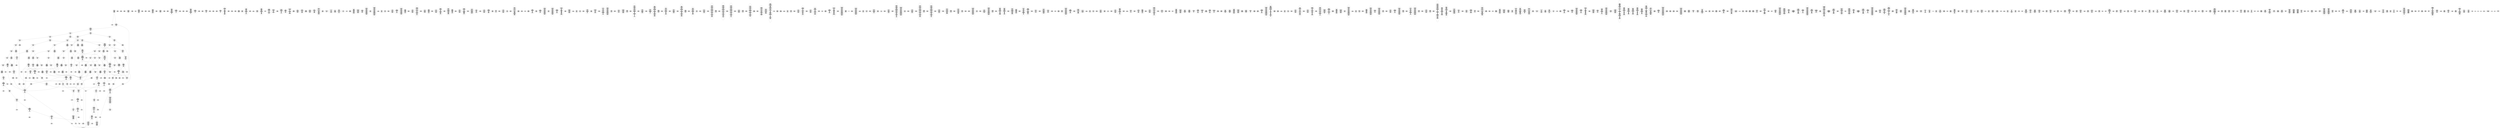 /* Generated by GvGen v.1.0 (https://www.github.com/stricaud/gvgen) */

digraph G {
compound=true;
   node1 [label="[anywhere]"];
   node2 [label="# 0x0
PUSHX Data
PUSHX Data
MSTORE
CALLVALUE
ISZERO
PUSHX Data
JUMPI
"];
   node3 [label="# 0xc
PUSHX Data
REVERT
"];
   node4 [label="# 0x10
JUMPDEST
PUSHX LogicData
CALLDATASIZE
LT
PUSHX Data
JUMPI
"];
   node5 [label="# 0x1a
PUSHX Data
CALLDATALOAD
PUSHX BitData
SHR
PUSHX LogicData
GT
PUSHX Data
JUMPI
"];
   node6 [label="# 0x2b
PUSHX LogicData
GT
PUSHX Data
JUMPI
"];
   node7 [label="# 0x36
PUSHX LogicData
GT
PUSHX Data
JUMPI
"];
   node8 [label="# 0x41
PUSHX LogicData
EQ
PUSHX Data
JUMPI
"];
   node9 [label="# 0x4c
PUSHX LogicData
EQ
PUSHX Data
JUMPI
"];
   node10 [label="# 0x57
PUSHX LogicData
EQ
PUSHX Data
JUMPI
"];
   node11 [label="# 0x62
PUSHX LogicData
EQ
PUSHX Data
JUMPI
"];
   node12 [label="# 0x6d
PUSHX LogicData
EQ
PUSHX Data
JUMPI
"];
   node13 [label="# 0x78
PUSHX Data
REVERT
"];
   node14 [label="# 0x7c
JUMPDEST
PUSHX LogicData
EQ
PUSHX Data
JUMPI
"];
   node15 [label="# 0x88
PUSHX LogicData
EQ
PUSHX Data
JUMPI
"];
   node16 [label="# 0x93
PUSHX LogicData
EQ
PUSHX Data
JUMPI
"];
   node17 [label="# 0x9e
PUSHX LogicData
EQ
PUSHX Data
JUMPI
"];
   node18 [label="# 0xa9
PUSHX LogicData
EQ
PUSHX Data
JUMPI
"];
   node19 [label="# 0xb4
PUSHX Data
REVERT
"];
   node20 [label="# 0xb8
JUMPDEST
PUSHX LogicData
GT
PUSHX Data
JUMPI
"];
   node21 [label="# 0xc4
PUSHX LogicData
EQ
PUSHX Data
JUMPI
"];
   node22 [label="# 0xcf
PUSHX LogicData
EQ
PUSHX Data
JUMPI
"];
   node23 [label="# 0xda
PUSHX LogicData
EQ
PUSHX Data
JUMPI
"];
   node24 [label="# 0xe5
PUSHX LogicData
EQ
PUSHX Data
JUMPI
"];
   node25 [label="# 0xf0
PUSHX LogicData
EQ
PUSHX Data
JUMPI
"];
   node26 [label="# 0xfb
PUSHX Data
REVERT
"];
   node27 [label="# 0xff
JUMPDEST
PUSHX LogicData
EQ
PUSHX Data
JUMPI
"];
   node28 [label="# 0x10b
PUSHX LogicData
EQ
PUSHX Data
JUMPI
"];
   node29 [label="# 0x116
PUSHX LogicData
EQ
PUSHX Data
JUMPI
"];
   node30 [label="# 0x121
PUSHX LogicData
EQ
PUSHX Data
JUMPI
"];
   node31 [label="# 0x12c
PUSHX LogicData
EQ
PUSHX Data
JUMPI
"];
   node32 [label="# 0x137
PUSHX Data
REVERT
"];
   node33 [label="# 0x13b
JUMPDEST
PUSHX LogicData
GT
PUSHX Data
JUMPI
"];
   node34 [label="# 0x147
PUSHX LogicData
GT
PUSHX Data
JUMPI
"];
   node35 [label="# 0x152
PUSHX LogicData
EQ
PUSHX Data
JUMPI
"];
   node36 [label="# 0x15d
PUSHX LogicData
EQ
PUSHX Data
JUMPI
"];
   node37 [label="# 0x168
PUSHX LogicData
EQ
PUSHX Data
JUMPI
"];
   node38 [label="# 0x173
PUSHX LogicData
EQ
PUSHX Data
JUMPI
"];
   node39 [label="# 0x17e
PUSHX LogicData
EQ
PUSHX Data
JUMPI
"];
   node40 [label="# 0x189
PUSHX Data
REVERT
"];
   node41 [label="# 0x18d
JUMPDEST
PUSHX LogicData
EQ
PUSHX Data
JUMPI
"];
   node42 [label="# 0x199
PUSHX LogicData
EQ
PUSHX Data
JUMPI
"];
   node43 [label="# 0x1a4
PUSHX LogicData
EQ
PUSHX Data
JUMPI
"];
   node44 [label="# 0x1af
PUSHX LogicData
EQ
PUSHX Data
JUMPI
"];
   node45 [label="# 0x1ba
PUSHX LogicData
EQ
PUSHX Data
JUMPI
"];
   node46 [label="# 0x1c5
PUSHX Data
REVERT
"];
   node47 [label="# 0x1c9
JUMPDEST
PUSHX LogicData
GT
PUSHX Data
JUMPI
"];
   node48 [label="# 0x1d5
PUSHX LogicData
EQ
PUSHX Data
JUMPI
"];
   node49 [label="# 0x1e0
PUSHX LogicData
EQ
PUSHX Data
JUMPI
"];
   node50 [label="# 0x1eb
PUSHX LogicData
EQ
PUSHX Data
JUMPI
"];
   node51 [label="# 0x1f6
PUSHX LogicData
EQ
PUSHX Data
JUMPI
"];
   node52 [label="# 0x201
PUSHX LogicData
EQ
PUSHX Data
JUMPI
"];
   node53 [label="# 0x20c
PUSHX Data
REVERT
"];
   node54 [label="# 0x210
JUMPDEST
PUSHX LogicData
EQ
PUSHX Data
JUMPI
"];
   node55 [label="# 0x21b
PUSHX LogicData
EQ
PUSHX Data
JUMPI
"];
   node56 [label="# 0x226
PUSHX LogicData
EQ
PUSHX Data
JUMPI
"];
   node57 [label="# 0x231
PUSHX LogicData
EQ
PUSHX Data
JUMPI
"];
   node58 [label="# 0x23c
JUMPDEST
PUSHX Data
REVERT
"];
   node59 [label="# 0x241
JUMPDEST
PUSHX Data
PUSHX Data
CALLDATASIZE
PUSHX Data
PUSHX Data
JUMP
"];
   node60 [label="# 0x24f
JUMPDEST
PUSHX Data
JUMP
"];
   node61 [label="# 0x254
JUMPDEST
PUSHX MemData
MLOAD
MSTORE
PUSHX ArithData
ADD
"];
   node62 [label="# 0x25e
JUMPDEST
PUSHX MemData
MLOAD
SUB
RETURN
"];
   node63 [label="# 0x267
JUMPDEST
PUSHX Data
PUSHX Data
CALLDATASIZE
PUSHX Data
PUSHX Data
JUMP
"];
   node64 [label="# 0x275
JUMPDEST
PUSHX Data
JUMP
"];
   node65 [label="# 0x27a
JUMPDEST
PUSHX MemData
MLOAD
ISZERO
ISZERO
MSTORE
PUSHX ArithData
ADD
PUSHX Data
JUMP
"];
   node66 [label="# 0x28a
JUMPDEST
PUSHX Data
PUSHX Data
CALLDATASIZE
PUSHX Data
PUSHX Data
JUMP
"];
   node67 [label="# 0x298
JUMPDEST
PUSHX Data
JUMP
"];
   node68 [label="# 0x29d
JUMPDEST
PUSHX MemData
MLOAD
PUSHX Data
PUSHX Data
JUMP
"];
   node69 [label="# 0x2aa
JUMPDEST
PUSHX Data
PUSHX Data
JUMP
"];
   node70 [label="# 0x2b2
JUMPDEST
PUSHX Data
PUSHX Data
CALLDATASIZE
PUSHX Data
PUSHX Data
JUMP
"];
   node71 [label="# 0x2c0
JUMPDEST
PUSHX Data
JUMP
"];
   node72 [label="# 0x2c5
JUMPDEST
STOP
"];
   node73 [label="# 0x2c7
JUMPDEST
PUSHX Data
PUSHX Data
CALLDATASIZE
PUSHX Data
PUSHX Data
JUMP
"];
   node74 [label="# 0x2d5
JUMPDEST
PUSHX Data
PUSHX Data
MSTORE
PUSHX Data
MSTORE
PUSHX Data
SHA3
SLOAD
JUMP
"];
   node75 [label="# 0x2e7
JUMPDEST
PUSHX Data
PUSHX Data
CALLDATASIZE
PUSHX Data
PUSHX Data
JUMP
"];
   node76 [label="# 0x2f5
JUMPDEST
PUSHX Data
JUMP
"];
   node77 [label="# 0x2fa
JUMPDEST
PUSHX Data
PUSHX Data
CALLDATASIZE
PUSHX Data
PUSHX Data
JUMP
"];
   node78 [label="# 0x308
JUMPDEST
PUSHX Data
JUMP
"];
   node79 [label="# 0x30d
JUMPDEST
PUSHX Data
PUSHX Data
CALLDATASIZE
PUSHX Data
PUSHX Data
JUMP
"];
   node80 [label="# 0x31b
JUMPDEST
PUSHX Data
JUMP
"];
   node81 [label="# 0x320
JUMPDEST
PUSHX Data
PUSHX Data
JUMP
"];
   node82 [label="# 0x328
JUMPDEST
PUSHX Data
PUSHX Data
CALLDATASIZE
PUSHX Data
PUSHX Data
JUMP
"];
   node83 [label="# 0x336
JUMPDEST
PUSHX Data
PUSHX Data
MSTORE
PUSHX Data
MSTORE
PUSHX Data
SHA3
SLOAD
PUSHX BitData
AND
JUMP
"];
   node84 [label="# 0x34b
JUMPDEST
PUSHX Data
PUSHX Data
CALLDATASIZE
PUSHX Data
PUSHX Data
JUMP
"];
   node85 [label="# 0x359
JUMPDEST
PUSHX Data
JUMP
"];
   node86 [label="# 0x35e
JUMPDEST
PUSHX MemData
MLOAD
PUSHX Data
PUSHX Data
JUMP
"];
   node87 [label="# 0x36b
JUMPDEST
PUSHX Data
PUSHX ArithData
PUSHX BitData
PUSHX BitData
SHL
SUB
JUMP
"];
   node88 [label="# 0x379
JUMPDEST
PUSHX Data
PUSHX Data
CALLDATASIZE
PUSHX Data
PUSHX Data
JUMP
"];
   node89 [label="# 0x387
JUMPDEST
PUSHX Data
JUMP
"];
   node90 [label="# 0x38c
JUMPDEST
PUSHX StorData
SLOAD
PUSHX BitData
AND
PUSHX Data
JUMP
"];
   node91 [label="# 0x397
JUMPDEST
PUSHX Data
PUSHX Data
CALLDATASIZE
PUSHX Data
PUSHX Data
JUMP
"];
   node92 [label="# 0x3a5
JUMPDEST
PUSHX Data
JUMP
"];
   node93 [label="# 0x3aa
JUMPDEST
PUSHX Data
PUSHX Data
CALLDATASIZE
PUSHX Data
PUSHX Data
JUMP
"];
   node94 [label="# 0x3b8
JUMPDEST
PUSHX Data
MSTORE
PUSHX Data
PUSHX Data
MSTORE
PUSHX Data
SHA3
SLOAD
PUSHX ArithData
PUSHX BitData
PUSHX BitData
SHL
SUB
AND
JUMP
"];
   node95 [label="# 0x3d3
JUMPDEST
PUSHX MemData
MLOAD
PUSHX ArithData
PUSHX BitData
PUSHX BitData
SHL
SUB
AND
MSTORE
PUSHX ArithData
ADD
PUSHX Data
JUMP
"];
   node96 [label="# 0x3eb
JUMPDEST
PUSHX Data
PUSHX Data
CALLDATASIZE
PUSHX Data
PUSHX Data
JUMP
"];
   node97 [label="# 0x3f9
JUMPDEST
PUSHX ArithData
PUSHX BitData
PUSHX BitData
SHL
SUB
NOT
AND
JUMP
"];
   node98 [label="# 0x406
JUMPDEST
PUSHX Data
PUSHX Data
JUMP
"];
   node99 [label="# 0x40e
JUMPDEST
PUSHX Data
PUSHX Data
CALLDATASIZE
PUSHX Data
PUSHX Data
JUMP
"];
   node100 [label="# 0x41c
JUMPDEST
PUSHX Data
JUMP
"];
   node101 [label="# 0x421
JUMPDEST
PUSHX Data
PUSHX Data
JUMP
"];
   node102 [label="# 0x429
JUMPDEST
PUSHX StorData
SLOAD
PUSHX Data
DIV
PUSHX ArithData
PUSHX BitData
PUSHX BitData
SHL
SUB
AND
PUSHX Data
JUMP
"];
   node103 [label="# 0x43f
JUMPDEST
PUSHX Data
PUSHX Data
CALLDATASIZE
PUSHX Data
PUSHX Data
JUMP
"];
   node104 [label="# 0x44d
JUMPDEST
PUSHX Data
JUMP
"];
   node105 [label="# 0x452
JUMPDEST
PUSHX Data
PUSHX Data
CALLDATASIZE
PUSHX Data
PUSHX Data
JUMP
"];
   node106 [label="# 0x460
JUMPDEST
PUSHX Data
JUMP
"];
   node107 [label="# 0x465
JUMPDEST
PUSHX Data
PUSHX Data
CALLDATASIZE
PUSHX Data
PUSHX Data
JUMP
"];
   node108 [label="# 0x473
JUMPDEST
PUSHX Data
PUSHX Data
MSTORE
PUSHX Data
MSTORE
PUSHX Data
SHA3
SLOAD
PUSHX ArithData
PUSHX BitData
PUSHX BitData
SHL
SUB
AND
JUMP
"];
   node109 [label="# 0x48e
JUMPDEST
PUSHX Data
PUSHX Data
CALLDATASIZE
PUSHX Data
PUSHX Data
JUMP
"];
   node110 [label="# 0x49c
JUMPDEST
PUSHX ArithData
PUSHX BitData
PUSHX BitData
SHL
SUB
AND
JUMP
"];
   node111 [label="# 0x4a8
JUMPDEST
PUSHX Data
PUSHX Data
CALLDATASIZE
PUSHX Data
PUSHX Data
JUMP
"];
   node112 [label="# 0x4b6
JUMPDEST
PUSHX Data
JUMP
"];
   node113 [label="# 0x4bb
JUMPDEST
PUSHX Data
PUSHX Data
CALLDATASIZE
PUSHX Data
PUSHX Data
JUMP
"];
   node114 [label="# 0x4c9
JUMPDEST
PUSHX Data
JUMP
"];
   node115 [label="# 0x4ce
JUMPDEST
PUSHX Data
PUSHX Data
CALLDATASIZE
PUSHX Data
PUSHX Data
JUMP
"];
   node116 [label="# 0x4dc
JUMPDEST
PUSHX BitData
PUSHX BitData
SHL
AND
ISZERO
JUMP
"];
   node117 [label="# 0x4e6
JUMPDEST
PUSHX StorData
SLOAD
PUSHX Data
PUSHX ArithData
PUSHX BitData
PUSHX BitData
SHL
SUB
AND
JUMP
"];
   node118 [label="# 0x4f9
JUMPDEST
PUSHX Data
PUSHX Data
CALLDATASIZE
PUSHX Data
PUSHX Data
JUMP
"];
   node119 [label="# 0x507
JUMPDEST
PUSHX Data
JUMP
"];
   node120 [label="# 0x50c
JUMPDEST
PUSHX Data
PUSHX Data
CALLDATASIZE
PUSHX Data
PUSHX Data
JUMP
"];
   node121 [label="# 0x51a
JUMPDEST
PUSHX Data
JUMP
"];
   node122 [label="# 0x51f
JUMPDEST
PUSHX Data
PUSHX Data
CALLDATASIZE
PUSHX Data
PUSHX Data
JUMP
"];
   node123 [label="# 0x52d
JUMPDEST
PUSHX Data
JUMP
"];
   node124 [label="# 0x532
JUMPDEST
PUSHX Data
PUSHX Data
CALLDATASIZE
PUSHX Data
PUSHX Data
JUMP
"];
   node125 [label="# 0x540
JUMPDEST
PUSHX BitData
PUSHX BitData
SHL
AND
EQ
JUMP
"];
   node126 [label="# 0x54c
JUMPDEST
PUSHX Data
PUSHX Data
JUMP
"];
   node127 [label="# 0x554
JUMPDEST
PUSHX Data
PUSHX Data
CALLDATASIZE
PUSHX Data
PUSHX Data
JUMP
"];
   node128 [label="# 0x562
JUMPDEST
PUSHX ArithData
PUSHX BitData
PUSHX BitData
SHL
SUB
AND
PUSHX Data
MSTORE
PUSHX Data
PUSHX Data
MSTORE
PUSHX Data
SHA3
AND
MSTORE
MSTORE
SHA3
SLOAD
PUSHX BitData
AND
JUMP
"];
   node129 [label="# 0x590
JUMPDEST
PUSHX Data
PUSHX Data
CALLDATASIZE
PUSHX Data
PUSHX Data
JUMP
"];
   node130 [label="# 0x59e
JUMPDEST
PUSHX Data
JUMP
"];
   node131 [label="# 0x5a3
JUMPDEST
PUSHX Data
PUSHX Data
CALLDATASIZE
PUSHX Data
PUSHX Data
JUMP
"];
   node132 [label="# 0x5b1
JUMPDEST
PUSHX Data
JUMP
"];
   node133 [label="# 0x5b6
JUMPDEST
PUSHX Data
PUSHX Data
CALLDATASIZE
PUSHX Data
PUSHX Data
JUMP
"];
   node134 [label="# 0x5c4
JUMPDEST
PUSHX Data
JUMP
"];
   node135 [label="# 0x5c9
JUMPDEST
PUSHX Data
PUSHX Data
PUSHX Data
JUMP
"];
   node136 [label="# 0x5d4
JUMPDEST
ISZERO
PUSHX Data
JUMPI
"];
   node137 [label="# 0x5da
PUSHX Data
MSTORE
PUSHX Data
PUSHX Data
MSTORE
PUSHX Data
SHA3
SLOAD
PUSHX ArithData
PUSHX BitData
PUSHX BitData
SHL
SUB
AND
AND
EQ
PUSHX Data
JUMPI
"];
   node138 [label="# 0x5fb
PUSHX Data
PUSHX Data
JUMP
"];
   node139 [label="# 0x601
JUMPDEST
PUSHX Data
"];
   node140 [label="# 0x604
JUMPDEST
PUSHX BitData
AND
PUSHX Data
JUMP
"];
   node141 [label="# 0x60e
JUMPDEST
PUSHX Data
MSTORE
PUSHX Data
PUSHX Data
MSTORE
PUSHX Data
SHA3
PUSHX ArithData
PUSHX BitData
PUSHX BitData
SHL
SUB
AND
MSTORE
MSTORE
SHA3
SLOAD
"];
   node142 [label="# 0x633
JUMPDEST
JUMP
"];
   node143 [label="# 0x639
JUMPDEST
PUSHX Data
PUSHX ArithData
PUSHX BitData
PUSHX BitData
SHL
SUB
NOT
AND
PUSHX BitData
PUSHX BitData
SHL
EQ
PUSHX Data
JUMPI
"];
   node144 [label="# 0x655
PUSHX ArithData
PUSHX BitData
PUSHX BitData
SHL
SUB
NOT
AND
PUSHX BitData
PUSHX BitData
SHL
EQ
"];
   node145 [label="# 0x66a
JUMPDEST
PUSHX Data
JUMPI
"];
   node146 [label="# 0x670
PUSHX BitData
PUSHX BitData
SHL
PUSHX ArithData
PUSHX BitData
PUSHX BitData
SHL
SUB
NOT
AND
EQ
PUSHX Data
JUMP
"];
   node147 [label="# 0x689
JUMPDEST
PUSHX Data
PUSHX BitData
PUSHX BitData
SHL
AND
SUB
PUSHX Data
JUMPI
"];
   node148 [label="# 0x699
PUSHX ArithData
PUSHX BitData
PUSHX BitData
SHL
SUB
NOT
AND
PUSHX ArithData
PUSHX BitData
PUSHX BitData
SHL
SUB
AND
PUSHX Data
PUSHX Data
PUSHX Data
JUMP
"];
   node149 [label="# 0x6b8
JUMPDEST
PUSHX Data
PUSHX Data
JUMP
"];
   node150 [label="# 0x6c1
JUMPDEST
PUSHX MemData
MLOAD
PUSHX ArithData
ADD
PUSHX Data
PUSHX Data
JUMP
"];
   node151 [label="# 0x6d3
JUMPDEST
PUSHX MemData
MLOAD
PUSHX ArithData
SUB
SUB
MSTORE
PUSHX Data
MSTORE
JUMP
"];
   node152 [label="# 0x6eb
JUMPDEST
PUSHX Data
PUSHX Data
PUSHX Data
JUMP
"];
   node153 [label="# 0x6f6
JUMPDEST
PUSHX MemData
MLOAD
PUSHX ArithData
ADD
PUSHX Data
PUSHX Data
JUMP
"];
   node154 [label="# 0x707
JUMPDEST
PUSHX MemData
MLOAD
PUSHX ArithData
SUB
SUB
MSTORE
PUSHX Data
MSTORE
JUMP
"];
   node155 [label="# 0x71d
JUMPDEST
JUMP
"];
   node156 [label="# 0x722
JUMPDEST
PUSHX StorData
SLOAD
PUSHX Data
PUSHX Data
JUMP
"];
   node157 [label="# 0x72f
JUMPDEST
PUSHX ArithData
ADD
PUSHX ArithData
DIV
MUL
PUSHX ArithData
ADD
PUSHX MemData
MLOAD
ADD
PUSHX Data
MSTORE
MSTORE
PUSHX ArithData
ADD
SLOAD
PUSHX Data
PUSHX Data
JUMP
"];
   node158 [label="# 0x75b
JUMPDEST
ISZERO
PUSHX Data
JUMPI
"];
   node159 [label="# 0x762
PUSHX LogicData
LT
PUSHX Data
JUMPI
"];
   node160 [label="# 0x76a
PUSHX ArithData
SLOAD
DIV
MUL
MSTORE
PUSHX ArithData
ADD
PUSHX Data
JUMP
"];
   node161 [label="# 0x77d
JUMPDEST
ADD
PUSHX Data
MSTORE
PUSHX Data
PUSHX Data
SHA3
"];
   node162 [label="# 0x78b
JUMPDEST
SLOAD
MSTORE
PUSHX ArithData
ADD
PUSHX ArithData
ADD
GT
PUSHX Data
JUMPI
"];
   node163 [label="# 0x79f
SUB
PUSHX BitData
AND
ADD
"];
   node164 [label="# 0x7a8
JUMPDEST
JUMP
"];
   node165 [label="# 0x7b0
JUMPDEST
PUSHX Data
PUSHX Data
JUMP
"];
   node166 [label="# 0x7b8
JUMPDEST
CALLER
PUSHX Data
MSTORE
PUSHX Data
PUSHX Data
MSTORE
PUSHX Data
SHA3
SLOAD
PUSHX BitData
AND
PUSHX Data
JUMPI
"];
   node167 [label="# 0x7d0
PUSHX MemData
MLOAD
PUSHX BitData
PUSHX BitData
SHL
MSTORE
PUSHX ArithData
ADD
PUSHX Data
PUSHX Data
JUMP
"];
   node168 [label="# 0x7e7
JUMPDEST
PUSHX MemData
MLOAD
SUB
REVERT
"];
   node169 [label="# 0x7f0
JUMPDEST
PUSHX BitData
PUSHX BitData
SHL
AND
ISZERO
PUSHX Data
JUMPI
"];
   node170 [label="# 0x7fd
PUSHX MemData
MLOAD
PUSHX BitData
PUSHX BitData
SHL
MSTORE
PUSHX Data
PUSHX ArithData
ADD
MSTORE
PUSHX Data
PUSHX ArithData
ADD
MSTORE
PUSHX Data
PUSHX ArithData
ADD
MSTORE
PUSHX ArithData
ADD
PUSHX Data
JUMP
"];
   node171 [label="# 0x844
JUMPDEST
EQ
PUSHX Data
JUMPI
"];
   node172 [label="# 0x84c
PUSHX MemData
MLOAD
PUSHX BitData
PUSHX BitData
SHL
MSTORE
PUSHX Data
PUSHX ArithData
ADD
MSTORE
PUSHX ArithData
ADD
MSTORE
PUSHX Data
PUSHX ArithData
ADD
MSTORE
PUSHX BitData
PUSHX BitData
SHL
PUSHX ArithData
ADD
MSTORE
PUSHX ArithData
ADD
PUSHX Data
JUMP
"];
   node173 [label="# 0x89f
JUMPDEST
PUSHX Data
"];
   node174 [label="# 0x8a2
JUMPDEST
LT
ISZERO
PUSHX Data
JUMPI
"];
   node175 [label="# 0x8ab
PUSHX Data
LT
PUSHX Data
JUMPI
"];
   node176 [label="# 0x8b7
PUSHX Data
PUSHX Data
JUMP
"];
   node177 [label="# 0x8be
JUMPDEST
PUSHX ArithData
MUL
ADD
PUSHX ArithData
ADD
PUSHX Data
PUSHX Data
JUMP
"];
   node178 [label="# 0x8d3
JUMPDEST
PUSHX ArithData
PUSHX BitData
PUSHX BitData
SHL
SUB
AND
SUB
PUSHX Data
JUMPI
"];
   node179 [label="# 0x8e2
PUSHX MemData
MLOAD
PUSHX BitData
PUSHX BitData
SHL
MSTORE
PUSHX Data
PUSHX ArithData
ADD
MSTORE
PUSHX ArithData
ADD
MSTORE
PUSHX Data
PUSHX ArithData
ADD
MSTORE
PUSHX ArithData
ADD
PUSHX Data
JUMP
"];
   node180 [label="# 0x929
JUMPDEST
PUSHX Data
MSTORE
PUSHX Data
PUSHX Data
MSTORE
PUSHX Data
SHA3
LT
PUSHX Data
JUMPI
"];
   node181 [label="# 0x943
PUSHX Data
PUSHX Data
JUMP
"];
   node182 [label="# 0x94a
JUMPDEST
PUSHX ArithData
MUL
ADD
PUSHX ArithData
ADD
PUSHX Data
PUSHX Data
JUMP
"];
   node183 [label="# 0x95f
JUMPDEST
PUSHX ArithData
PUSHX BitData
PUSHX BitData
SHL
SUB
AND
PUSHX ArithData
PUSHX BitData
PUSHX BitData
SHL
SUB
AND
MSTORE
PUSHX ArithData
ADD
MSTORE
PUSHX ArithData
ADD
PUSHX Data
SHA3
SLOAD
LT
PUSHX Data
JUMPI
"];
   node184 [label="# 0x98b
PUSHX Data
PUSHX Data
JUMP
"];
   node185 [label="# 0x992
JUMPDEST
PUSHX ArithData
MUL
ADD
CALLDATALOAD
PUSHX Data
PUSHX Data
JUMP
"];
   node186 [label="# 0x9a3
JUMPDEST
PUSHX Data
MSTORE
PUSHX Data
PUSHX Data
MSTORE
PUSHX Data
SHA3
LT
PUSHX Data
JUMPI
"];
   node187 [label="# 0x9bd
PUSHX Data
PUSHX Data
JUMP
"];
   node188 [label="# 0x9c4
JUMPDEST
PUSHX ArithData
MUL
ADD
PUSHX ArithData
ADD
PUSHX Data
PUSHX Data
JUMP
"];
   node189 [label="# 0x9d9
JUMPDEST
PUSHX ArithData
PUSHX BitData
PUSHX BitData
SHL
SUB
AND
MSTORE
PUSHX ArithData
ADD
MSTORE
PUSHX ArithData
ADD
PUSHX Data
SHA3
SSTORE
LT
PUSHX Data
JUMPI
"];
   node190 [label="# 0x9fe
PUSHX Data
PUSHX Data
JUMP
"];
   node191 [label="# 0xa05
JUMPDEST
PUSHX ArithData
MUL
ADD
CALLDATALOAD
PUSHX Data
PUSHX ArithData
MSTORE
PUSHX ArithData
ADD
MSTORE
PUSHX ArithData
ADD
PUSHX Data
SHA3
SLOAD
PUSHX Data
PUSHX Data
JUMP
"];
   node192 [label="# 0xa2a
JUMPDEST
PUSHX Data
MSTORE
PUSHX Data
PUSHX Data
MSTORE
PUSHX Data
SHA3
SSTORE
LT
PUSHX Data
JUMPI
"];
   node193 [label="# 0xa44
PUSHX Data
PUSHX Data
JUMP
"];
   node194 [label="# 0xa4b
JUMPDEST
PUSHX ArithData
MUL
ADD
PUSHX ArithData
ADD
PUSHX Data
PUSHX Data
JUMP
"];
   node195 [label="# 0xa60
JUMPDEST
PUSHX ArithData
PUSHX BitData
PUSHX BitData
SHL
SUB
AND
PUSHX Data
CALLER
PUSHX MemData
MLOAD
PUSHX Data
PUSHX Data
CODECOPY
MLOAD
MSTORE
LT
PUSHX Data
JUMPI
"];
   node196 [label="# 0xa87
PUSHX Data
PUSHX Data
JUMP
"];
   node197 [label="# 0xa8e
JUMPDEST
PUSHX ArithData
MUL
ADD
CALLDATALOAD
PUSHX MemData
MLOAD
PUSHX Data
MSTORE
PUSHX ArithData
ADD
MSTORE
PUSHX ArithData
ADD
JUMP
"];
   node198 [label="# 0xaac
JUMPDEST
PUSHX MemData
MLOAD
SUB
LOGX
PUSHX Data
LT
PUSHX Data
JUMPI
"];
   node199 [label="# 0xac2
PUSHX Data
PUSHX Data
JUMP
"];
   node200 [label="# 0xac9
JUMPDEST
PUSHX ArithData
MUL
ADD
PUSHX ArithData
ADD
PUSHX Data
PUSHX Data
JUMP
"];
   node201 [label="# 0xade
JUMPDEST
PUSHX ArithData
PUSHX BitData
PUSHX BitData
SHL
SUB
AND
EXTCODESIZE
ISZERO
ISZERO
JUMP
"];
   node202 [label="# 0xaed
JUMPDEST
ISZERO
PUSHX Data
JUMPI
"];
   node203 [label="# 0xaf3
PUSHX Data
CALLER
CALLER
LT
PUSHX Data
JUMPI
"];
   node204 [label="# 0xb02
PUSHX Data
PUSHX Data
JUMP
"];
   node205 [label="# 0xb09
JUMPDEST
PUSHX ArithData
MUL
ADD
PUSHX ArithData
ADD
PUSHX Data
PUSHX Data
JUMP
"];
   node206 [label="# 0xb1e
JUMPDEST
LT
PUSHX Data
JUMPI
"];
   node207 [label="# 0xb2a
PUSHX Data
PUSHX Data
JUMP
"];
   node208 [label="# 0xb31
JUMPDEST
PUSHX ArithData
MUL
ADD
CALLDATALOAD
PUSHX ArithData
ADD
PUSHX ArithData
DIV
MUL
PUSHX ArithData
ADD
PUSHX MemData
MLOAD
ADD
PUSHX Data
MSTORE
MSTORE
PUSHX ArithData
ADD
CALLDATACOPY
PUSHX Data
ADD
MSTORE
PUSHX Data
JUMP
"];
   node209 [label="# 0xb74
JUMPDEST
PUSHX Data
PUSHX Data
JUMP
"];
   node210 [label="# 0xb7d
JUMPDEST
PUSHX Data
JUMP
"];
   node211 [label="# 0xb84
JUMPDEST
JUMP
"];
   node212 [label="# 0xb8e
JUMPDEST
PUSHX Data
PUSHX Data
JUMP
"];
   node213 [label="# 0xb96
JUMPDEST
PUSHX ArithData
PUSHX BitData
PUSHX BitData
SHL
SUB
AND
CALLER
EQ
PUSHX Data
JUMPI
"];
   node214 [label="# 0xba8
PUSHX Data
CALLER
PUSHX Data
JUMP
"];
   node215 [label="# 0xbb0
JUMPDEST
PUSHX ArithData
PUSHX BitData
PUSHX BitData
SHL
SUB
AND
PUSHX Data
JUMPI
"];
   node216 [label="# 0xbbf
PUSHX MemData
MLOAD
PUSHX BitData
PUSHX BitData
SHL
MSTORE
PUSHX Data
PUSHX ArithData
ADD
MSTORE
PUSHX Data
PUSHX ArithData
ADD
MSTORE
PUSHX Data
PUSHX ArithData
ADD
MSTORE
PUSHX ArithData
ADD
PUSHX Data
JUMP
"];
   node217 [label="# 0xc06
JUMPDEST
EQ
PUSHX Data
JUMPI
"];
   node218 [label="# 0xc0e
PUSHX MemData
MLOAD
PUSHX BitData
PUSHX BitData
SHL
MSTORE
PUSHX Data
PUSHX ArithData
ADD
MSTORE
PUSHX Data
PUSHX ArithData
ADD
MSTORE
PUSHX Data
PUSHX ArithData
ADD
MSTORE
PUSHX ArithData
ADD
PUSHX Data
JUMP
"];
   node219 [label="# 0xc55
JUMPDEST
PUSHX ArithData
PUSHX BitData
PUSHX BitData
SHL
SUB
AND
CALLER
EQ
PUSHX Data
JUMPI
"];
   node220 [label="# 0xc67
PUSHX ArithData
PUSHX BitData
PUSHX BitData
SHL
SUB
AND
PUSHX Data
MSTORE
PUSHX Data
PUSHX Data
MSTORE
PUSHX Data
SHA3
CALLER
MSTORE
MSTORE
SHA3
SLOAD
PUSHX BitData
AND
ISZERO
ISZERO
PUSHX LogicData
EQ
"];
   node221 [label="# 0xc94
JUMPDEST
PUSHX Data
JUMPI
"];
   node222 [label="# 0xc99
PUSHX MemData
MLOAD
PUSHX BitData
PUSHX BitData
SHL
MSTORE
PUSHX ArithData
ADD
PUSHX Data
PUSHX Data
JUMP
"];
   node223 [label="# 0xcb0
JUMPDEST
PUSHX Data
"];
   node224 [label="# 0xcb3
JUMPDEST
LT
ISZERO
PUSHX Data
JUMPI
"];
   node225 [label="# 0xcbc
PUSHX Data
LT
PUSHX Data
JUMPI
"];
   node226 [label="# 0xcc9
PUSHX Data
PUSHX Data
JUMP
"];
   node227 [label="# 0xcd0
JUMPDEST
PUSHX ArithData
MUL
ADD
CALLDATALOAD
PUSHX BitData
PUSHX BitData
SHL
AND
EQ
JUMP
"];
   node228 [label="# 0xce3
JUMPDEST
ISZERO
PUSHX Data
JUMPI
"];
   node229 [label="# 0xce9
PUSHX ArithData
PUSHX BitData
PUSHX BitData
SHL
SUB
AND
PUSHX Data
PUSHX Data
LT
PUSHX Data
JUMPI
"];
   node230 [label="# 0xd01
PUSHX Data
PUSHX Data
JUMP
"];
   node231 [label="# 0xd08
JUMPDEST
PUSHX ArithData
MUL
ADD
CALLDATALOAD
MSTORE
ADD
MSTORE
PUSHX ArithData
ADD
PUSHX Data
SHA3
SLOAD
PUSHX ArithData
PUSHX BitData
PUSHX BitData
SHL
SUB
AND
EQ
PUSHX Data
JUMPI
"];
   node232 [label="# 0xd31
PUSHX MemData
MLOAD
PUSHX BitData
PUSHX BitData
SHL
MSTORE
PUSHX Data
PUSHX ArithData
ADD
MSTORE
PUSHX Data
PUSHX ArithData
ADD
MSTORE
PUSHX BitData
PUSHX BitData
SHL
PUSHX ArithData
ADD
MSTORE
PUSHX ArithData
ADD
PUSHX Data
JUMP
"];
   node233 [label="# 0xd68
JUMPDEST
PUSHX Data
LT
PUSHX Data
JUMPI
"];
   node234 [label="# 0xd75
PUSHX Data
PUSHX Data
JUMP
"];
   node235 [label="# 0xd7c
JUMPDEST
PUSHX ArithData
MUL
ADD
CALLDATALOAD
GT
PUSHX Data
JUMPI
"];
   node236 [label="# 0xd89
PUSHX MemData
MLOAD
PUSHX BitData
PUSHX BitData
SHL
MSTORE
PUSHX ArithData
ADD
PUSHX Data
PUSHX Data
JUMP
"];
   node237 [label="# 0xda0
JUMPDEST
PUSHX Data
PUSHX Data
LT
PUSHX Data
JUMPI
"];
   node238 [label="# 0xdb0
PUSHX Data
PUSHX Data
JUMP
"];
   node239 [label="# 0xdb7
JUMPDEST
PUSHX ArithData
MUL
ADD
CALLDATALOAD
MSTORE
PUSHX ArithData
ADD
MSTORE
PUSHX ArithData
ADD
PUSHX Data
SHA3
PUSHX ArithData
PUSHX ArithData
EXP
SLOAD
PUSHX ArithData
PUSHX BitData
PUSHX BitData
SHL
SUB
MUL
NOT
AND
PUSHX ArithData
PUSHX BitData
PUSHX BitData
SHL
SUB
AND
MUL
OR
SSTORE
LT
PUSHX Data
JUMPI
"];
   node240 [label="# 0xdfb
PUSHX Data
PUSHX Data
JUMP
"];
   node241 [label="# 0xe02
JUMPDEST
PUSHX ArithData
MUL
ADD
CALLDATALOAD
PUSHX Data
PUSHX Data
PUSHX Data
LT
PUSHX Data
JUMPI
"];
   node242 [label="# 0xe1b
PUSHX Data
PUSHX Data
JUMP
"];
   node243 [label="# 0xe22
JUMPDEST
PUSHX ArithData
MUL
ADD
CALLDATALOAD
PUSHX ArithData
PUSHX BitData
PUSHX BitData
SHL
SUB
NOT
AND
JUMP
"];
   node244 [label="# 0xe36
JUMPDEST
MSTORE
PUSHX ArithData
ADD
MSTORE
PUSHX ArithData
ADD
PUSHX Data
SHA3
PUSHX ArithData
PUSHX ArithData
PUSHX BitData
PUSHX BitData
SHL
SUB
AND
PUSHX ArithData
PUSHX BitData
PUSHX BitData
SHL
SUB
AND
MSTORE
PUSHX ArithData
ADD
MSTORE
PUSHX ArithData
ADD
PUSHX Data
SHA3
SLOAD
PUSHX Data
PUSHX Data
JUMP
"];
   node245 [label="# 0xe72
JUMPDEST
PUSHX Data
PUSHX Data
PUSHX Data
LT
PUSHX Data
JUMPI
"];
   node246 [label="# 0xe84
PUSHX Data
PUSHX Data
JUMP
"];
   node247 [label="# 0xe8b
JUMPDEST
MSTORE
PUSHX ArithData
ADD
MSTORE
PUSHX ArithData
ADD
PUSHX Data
SHA3
PUSHX ArithData
PUSHX BitData
PUSHX BitData
SHL
SUB
AND
MSTORE
MSTORE
SHA3
SSTORE
LT
PUSHX Data
JUMPI
"];
   node248 [label="# 0xebd
PUSHX Data
PUSHX Data
JUMP
"];
   node249 [label="# 0xec4
JUMPDEST
PUSHX ArithData
MUL
ADD
CALLDATALOAD
PUSHX Data
PUSHX Data
PUSHX Data
LT
PUSHX Data
JUMPI
"];
   node250 [label="# 0xedd
PUSHX Data
PUSHX Data
JUMP
"];
   node251 [label="# 0xee4
JUMPDEST
MSTORE
PUSHX ArithData
ADD
MSTORE
PUSHX ArithData
ADD
PUSHX Data
SHA3
PUSHX ArithData
PUSHX ArithData
PUSHX BitData
PUSHX BitData
SHL
SUB
AND
PUSHX ArithData
PUSHX BitData
PUSHX BitData
SHL
SUB
AND
MSTORE
PUSHX ArithData
ADD
MSTORE
PUSHX ArithData
ADD
PUSHX Data
SHA3
SLOAD
PUSHX Data
PUSHX Data
JUMP
"];
   node252 [label="# 0xf20
JUMPDEST
PUSHX Data
PUSHX Data
PUSHX Data
LT
PUSHX Data
JUMPI
"];
   node253 [label="# 0xf32
PUSHX Data
PUSHX Data
JUMP
"];
   node254 [label="# 0xf39
JUMPDEST
MSTORE
PUSHX ArithData
ADD
MSTORE
PUSHX ArithData
ADD
PUSHX Data
SHA3
PUSHX ArithData
PUSHX BitData
PUSHX BitData
SHL
SUB
AND
MSTORE
MSTORE
SHA3
SSTORE
PUSHX Data
JUMP
"];
   node255 [label="# 0xf65
JUMPDEST
LT
PUSHX Data
JUMPI
"];
   node256 [label="# 0xf70
PUSHX Data
PUSHX Data
JUMP
"];
   node257 [label="# 0xf77
JUMPDEST
PUSHX ArithData
MUL
ADD
CALLDATALOAD
PUSHX Data
PUSHX Data
LT
PUSHX Data
JUMPI
"];
   node258 [label="# 0xf8d
PUSHX Data
PUSHX Data
JUMP
"];
   node259 [label="# 0xf94
JUMPDEST
PUSHX ArithData
MUL
ADD
CALLDATALOAD
MSTORE
PUSHX ArithData
ADD
MSTORE
PUSHX ArithData
ADD
PUSHX Data
SHA3
PUSHX ArithData
PUSHX ArithData
PUSHX BitData
PUSHX BitData
SHL
SUB
AND
PUSHX ArithData
PUSHX BitData
PUSHX BitData
SHL
SUB
AND
MSTORE
PUSHX ArithData
ADD
MSTORE
PUSHX ArithData
ADD
PUSHX Data
SHA3
SLOAD
PUSHX Data
PUSHX Data
JUMP
"];
   node260 [label="# 0xfd7
JUMPDEST
PUSHX Data
PUSHX Data
LT
PUSHX Data
JUMPI
"];
   node261 [label="# 0xfe6
PUSHX Data
PUSHX Data
JUMP
"];
   node262 [label="# 0xfed
JUMPDEST
PUSHX ArithData
MUL
ADD
CALLDATALOAD
MSTORE
PUSHX ArithData
ADD
MSTORE
PUSHX ArithData
ADD
PUSHX Data
SHA3
PUSHX ArithData
PUSHX ArithData
PUSHX BitData
PUSHX BitData
SHL
SUB
AND
PUSHX ArithData
PUSHX BitData
PUSHX BitData
SHL
SUB
AND
MSTORE
PUSHX ArithData
ADD
MSTORE
PUSHX ArithData
ADD
PUSHX Data
SHA3
SSTORE
PUSHX Data
PUSHX Data
LT
PUSHX Data
JUMPI
"];
   node263 [label="# 0x1038
PUSHX Data
PUSHX Data
JUMP
"];
   node264 [label="# 0x103f
JUMPDEST
PUSHX ArithData
MUL
ADD
CALLDATALOAD
MSTORE
PUSHX ArithData
ADD
MSTORE
PUSHX ArithData
ADD
PUSHX Data
SHA3
PUSHX ArithData
PUSHX ArithData
PUSHX BitData
PUSHX BitData
SHL
SUB
AND
PUSHX ArithData
PUSHX BitData
PUSHX BitData
SHL
SUB
AND
MSTORE
PUSHX ArithData
ADD
MSTORE
PUSHX ArithData
ADD
PUSHX Data
SHA3
SLOAD
LT
PUSHX Data
JUMPI
"];
   node265 [label="# 0x1083
PUSHX Data
PUSHX Data
JUMP
"];
   node266 [label="# 0x108a
JUMPDEST
PUSHX ArithData
MUL
ADD
CALLDATALOAD
PUSHX Data
PUSHX Data
JUMP
"];
   node267 [label="# 0x109b
JUMPDEST
PUSHX Data
PUSHX Data
LT
PUSHX Data
JUMPI
"];
   node268 [label="# 0x10aa
PUSHX Data
PUSHX Data
JUMP
"];
   node269 [label="# 0x10b1
JUMPDEST
PUSHX ArithData
MUL
ADD
CALLDATALOAD
MSTORE
PUSHX ArithData
ADD
MSTORE
PUSHX ArithData
ADD
PUSHX Data
SHA3
PUSHX ArithData
PUSHX ArithData
PUSHX BitData
PUSHX BitData
SHL
SUB
AND
PUSHX ArithData
PUSHX BitData
PUSHX BitData
SHL
SUB
AND
MSTORE
PUSHX ArithData
ADD
MSTORE
PUSHX ArithData
ADD
PUSHX Data
SHA3
SSTORE
"];
   node270 [label="# 0x10ee
JUMPDEST
PUSHX Data
PUSHX Data
JUMP
"];
   node271 [label="# 0x10f7
JUMPDEST
PUSHX Data
JUMP
"];
   node272 [label="# 0x10fe
JUMPDEST
PUSHX ArithData
PUSHX BitData
PUSHX BitData
SHL
SUB
AND
PUSHX ArithData
PUSHX BitData
PUSHX BitData
SHL
SUB
AND
CALLER
PUSHX ArithData
PUSHX BitData
PUSHX BitData
SHL
SUB
AND
PUSHX Data
PUSHX MemData
MLOAD
PUSHX Data
PUSHX Data
JUMP
"];
   node273 [label="# 0x1152
JUMPDEST
PUSHX MemData
MLOAD
SUB
LOGX
PUSHX ArithData
PUSHX BitData
PUSHX BitData
SHL
SUB
AND
EXTCODESIZE
ISZERO
PUSHX Data
JUMPI
"];
   node274 [label="# 0x116b
PUSHX Data
CALLER
PUSHX ArithData
MUL
PUSHX ArithData
ADD
PUSHX MemData
MLOAD
ADD
PUSHX Data
MSTORE
MSTORE
PUSHX ArithData
ADD
PUSHX ArithData
MUL
CALLDATACOPY
PUSHX Data
ADD
MSTORE
PUSHX MemData
MLOAD
PUSHX ArithData
MUL
ADD
ADD
MSTORE
MSTORE
ADD
CALLDATACOPY
PUSHX Data
ADD
MSTORE
PUSHX MemData
MLOAD
PUSHX ArithData
PUSHX ArithData
ADD
DIV
MUL
ADD
ADD
MSTORE
MSTORE
ADD
CALLDATACOPY
PUSHX Data
ADD
MSTORE
PUSHX Data
JUMP
"];
   node275 [label="# 0x120e
JUMPDEST
JUMP
"];
   node276 [label="# 0x1219
JUMPDEST
PUSHX Data
PUSHX Data
JUMP
"];
   node277 [label="# 0x1221
JUMPDEST
PUSHX Data
PUSHX Data
JUMP
"];
   node278 [label="# 0x1229
JUMPDEST
PUSHX Data
"];
   node279 [label="# 0x122c
JUMPDEST
LT
ISZERO
PUSHX Data
JUMPI
"];
   node280 [label="# 0x1235
PUSHX Data
PUSHX Data
LT
PUSHX Data
JUMPI
"];
   node281 [label="# 0x1243
PUSHX Data
PUSHX Data
JUMP
"];
   node282 [label="# 0x124a
JUMPDEST
PUSHX ArithData
MUL
ADD
PUSHX ArithData
ADD
PUSHX Data
PUSHX Data
JUMP
"];
   node283 [label="# 0x125f
JUMPDEST
PUSHX ArithData
PUSHX BitData
PUSHX BitData
SHL
SUB
AND
MSTORE
PUSHX ArithData
ADD
MSTORE
PUSHX ArithData
ADD
PUSHX Data
SHA3
SLOAD
PUSHX BitData
NOT
AND
SSTORE
PUSHX Data
LT
PUSHX Data
JUMPI
"];
   node284 [label="# 0x12ac
PUSHX Data
PUSHX Data
JUMP
"];
   node285 [label="# 0x12b3
JUMPDEST
PUSHX ArithData
MUL
ADD
PUSHX ArithData
ADD
PUSHX Data
PUSHX Data
JUMP
"];
   node286 [label="# 0x12c8
JUMPDEST
PUSHX Data
MLOAD
PUSHX ArithData
PUSHX BitData
PUSHX BitData
SHL
SUB
AND
MSTORE
PUSHX Data
PUSHX ArithData
ADD
MSTORE
ADD
PUSHX MemData
MLOAD
SUB
LOGX
PUSHX Data
PUSHX Data
JUMP
"];
   node287 [label="# 0x12f2
JUMPDEST
PUSHX Data
JUMP
"];
   node288 [label="# 0x12f9
JUMPDEST
JUMP
"];
   node289 [label="# 0x12fe
JUMPDEST
PUSHX Data
PUSHX Data
JUMP
"];
   node290 [label="# 0x1306
JUMPDEST
PUSHX ArithData
PUSHX BitData
PUSHX BitData
SHL
SUB
AND
CALLER
EQ
PUSHX Data
JUMPI
"];
   node291 [label="# 0x1318
PUSHX ArithData
PUSHX BitData
PUSHX BitData
SHL
SUB
AND
PUSHX Data
MSTORE
PUSHX Data
PUSHX Data
MSTORE
PUSHX Data
SHA3
CALLER
MSTORE
MSTORE
SHA3
SLOAD
PUSHX BitData
AND
ISZERO
ISZERO
PUSHX LogicData
EQ
"];
   node292 [label="# 0x1345
JUMPDEST
PUSHX Data
JUMPI
"];
   node293 [label="# 0x134a
PUSHX MemData
MLOAD
PUSHX BitData
PUSHX BitData
SHL
MSTORE
PUSHX Data
PUSHX ArithData
ADD
MSTORE
PUSHX Data
PUSHX ArithData
ADD
MSTORE
PUSHX Data
PUSHX ArithData
ADD
MSTORE
PUSHX BitData
PUSHX BitData
SHL
PUSHX ArithData
ADD
MSTORE
PUSHX ArithData
ADD
PUSHX Data
JUMP
"];
   node294 [label="# 0x13a3
JUMPDEST
ISZERO
ISZERO
PUSHX Data
JUMPI
"];
   node295 [label="# 0x13ad
EQ
"];
   node296 [label="# 0x13b1
JUMPDEST
PUSHX Data
JUMPI
"];
   node297 [label="# 0x13b6
PUSHX MemData
MLOAD
PUSHX BitData
PUSHX BitData
SHL
MSTORE
PUSHX Data
PUSHX ArithData
ADD
MSTORE
PUSHX Data
PUSHX ArithData
ADD
MSTORE
PUSHX Data
PUSHX ArithData
ADD
MSTORE
PUSHX ArithData
ADD
PUSHX Data
JUMP
"];
   node298 [label="# 0x13fd
JUMPDEST
PUSHX Data
"];
   node299 [label="# 0x1400
JUMPDEST
LT
ISZERO
PUSHX Data
JUMPI
"];
   node300 [label="# 0x1409
PUSHX Data
LT
PUSHX Data
JUMPI
"];
   node301 [label="# 0x1416
PUSHX Data
PUSHX Data
JUMP
"];
   node302 [label="# 0x141d
JUMPDEST
PUSHX ArithData
MUL
ADD
CALLDATALOAD
PUSHX BitData
PUSHX BitData
SHL
AND
ISZERO
JUMP
"];
   node303 [label="# 0x142e
JUMPDEST
ISZERO
PUSHX Data
JUMPI
"];
   node304 [label="# 0x1434
LT
PUSHX Data
JUMPI
"];
   node305 [label="# 0x143e
PUSHX Data
PUSHX Data
JUMP
"];
   node306 [label="# 0x1445
JUMPDEST
PUSHX ArithData
MUL
ADD
CALLDATALOAD
PUSHX Data
PUSHX Data
LT
PUSHX Data
JUMPI
"];
   node307 [label="# 0x145b
PUSHX Data
PUSHX Data
JUMP
"];
   node308 [label="# 0x1462
JUMPDEST
PUSHX ArithData
MUL
ADD
CALLDATALOAD
MSTORE
PUSHX ArithData
ADD
MSTORE
PUSHX ArithData
ADD
PUSHX Data
SHA3
PUSHX ArithData
PUSHX ArithData
PUSHX BitData
PUSHX BitData
SHL
SUB
AND
PUSHX ArithData
PUSHX BitData
PUSHX BitData
SHL
SUB
AND
MSTORE
PUSHX ArithData
ADD
MSTORE
PUSHX ArithData
ADD
PUSHX Data
SHA3
SLOAD
LT
ISZERO
PUSHX Data
JUMPI
"];
   node309 [label="# 0x14a2
PUSHX MemData
MLOAD
PUSHX BitData
PUSHX BitData
SHL
MSTORE
PUSHX Data
PUSHX ArithData
ADD
MSTORE
PUSHX Data
PUSHX ArithData
ADD
MSTORE
PUSHX Data
PUSHX ArithData
ADD
MSTORE
PUSHX BitData
PUSHX BitData
SHL
PUSHX ArithData
ADD
MSTORE
PUSHX ArithData
ADD
PUSHX Data
JUMP
"];
   node310 [label="# 0x14f4
JUMPDEST
LT
PUSHX Data
JUMPI
"];
   node311 [label="# 0x14ff
PUSHX Data
PUSHX Data
JUMP
"];
   node312 [label="# 0x1506
JUMPDEST
PUSHX ArithData
MUL
ADD
CALLDATALOAD
PUSHX Data
PUSHX Data
LT
PUSHX Data
JUMPI
"];
   node313 [label="# 0x151c
PUSHX Data
PUSHX Data
JUMP
"];
   node314 [label="# 0x1523
JUMPDEST
PUSHX ArithData
MUL
ADD
CALLDATALOAD
MSTORE
PUSHX ArithData
ADD
MSTORE
PUSHX ArithData
ADD
PUSHX Data
SHA3
PUSHX ArithData
PUSHX ArithData
PUSHX BitData
PUSHX BitData
SHL
SUB
AND
PUSHX ArithData
PUSHX BitData
PUSHX BitData
SHL
SUB
AND
MSTORE
PUSHX ArithData
ADD
MSTORE
PUSHX ArithData
ADD
PUSHX Data
SHA3
SLOAD
PUSHX Data
PUSHX Data
JUMP
"];
   node315 [label="# 0x1566
JUMPDEST
PUSHX Data
PUSHX Data
LT
PUSHX Data
JUMPI
"];
   node316 [label="# 0x1575
PUSHX Data
PUSHX Data
JUMP
"];
   node317 [label="# 0x157c
JUMPDEST
PUSHX ArithData
MUL
ADD
CALLDATALOAD
MSTORE
PUSHX ArithData
ADD
MSTORE
PUSHX ArithData
ADD
PUSHX Data
SHA3
PUSHX ArithData
PUSHX ArithData
PUSHX BitData
PUSHX BitData
SHL
SUB
AND
PUSHX ArithData
PUSHX BitData
PUSHX BitData
SHL
SUB
AND
MSTORE
PUSHX ArithData
ADD
MSTORE
PUSHX ArithData
ADD
PUSHX Data
SHA3
SSTORE
LT
PUSHX Data
JUMPI
"];
   node318 [label="# 0x15c3
PUSHX Data
PUSHX Data
JUMP
"];
   node319 [label="# 0x15ca
JUMPDEST
PUSHX ArithData
MUL
ADD
CALLDATALOAD
PUSHX Data
PUSHX Data
LT
PUSHX Data
JUMPI
"];
   node320 [label="# 0x15e0
PUSHX Data
PUSHX Data
JUMP
"];
   node321 [label="# 0x15e7
JUMPDEST
PUSHX ArithData
MUL
ADD
CALLDATALOAD
MSTORE
PUSHX ArithData
ADD
MSTORE
PUSHX ArithData
ADD
PUSHX Data
SHA3
SLOAD
PUSHX Data
PUSHX Data
JUMP
"];
   node322 [label="# 0x1607
JUMPDEST
PUSHX Data
PUSHX Data
LT
PUSHX Data
JUMPI
"];
   node323 [label="# 0x1616
PUSHX Data
PUSHX Data
JUMP
"];
   node324 [label="# 0x161d
JUMPDEST
PUSHX ArithData
MUL
ADD
CALLDATALOAD
MSTORE
PUSHX ArithData
ADD
MSTORE
PUSHX ArithData
ADD
PUSHX Data
SHA3
SSTORE
PUSHX Data
JUMP
"];
   node325 [label="# 0x163b
JUMPDEST
PUSHX Data
LT
PUSHX Data
JUMPI
"];
   node326 [label="# 0x1649
PUSHX Data
PUSHX Data
JUMP
"];
   node327 [label="# 0x1650
JUMPDEST
PUSHX Data
JUMPI
"];
   node328 [label="# 0x1655
PUSHX MemData
MLOAD
PUSHX BitData
PUSHX BitData
SHL
MSTORE
PUSHX Data
PUSHX ArithData
ADD
MSTORE
PUSHX Data
PUSHX ArithData
ADD
MSTORE
PUSHX Data
PUSHX ArithData
ADD
MSTORE
PUSHX ArithData
ADD
PUSHX Data
JUMP
"];
   node329 [label="# 0x169c
JUMPDEST
LT
PUSHX Data
JUMPI
"];
   node330 [label="# 0x16a7
PUSHX Data
PUSHX Data
JUMP
"];
   node331 [label="# 0x16ae
JUMPDEST
PUSHX ArithData
MUL
ADD
CALLDATALOAD
PUSHX LogicData
EQ
PUSHX Data
JUMPI
"];
   node332 [label="# 0x16bd
PUSHX MemData
MLOAD
PUSHX BitData
PUSHX BitData
SHL
MSTORE
PUSHX Data
PUSHX ArithData
ADD
MSTORE
PUSHX Data
PUSHX ArithData
ADD
MSTORE
PUSHX BitData
PUSHX BitData
SHL
PUSHX ArithData
ADD
MSTORE
PUSHX ArithData
ADD
PUSHX Data
JUMP
"];
   node333 [label="# 0x16f6
JUMPDEST
PUSHX Data
PUSHX Data
LT
PUSHX Data
JUMPI
"];
   node334 [label="# 0x1706
PUSHX Data
PUSHX Data
JUMP
"];
   node335 [label="# 0x170d
JUMPDEST
PUSHX Data
MSTORE
PUSHX Data
PUSHX Data
MSTORE
PUSHX Data
SHA3
PUSHX ArithData
PUSHX BitData
PUSHX BitData
SHL
SUB
AND
MSTORE
MSTORE
SHA3
SLOAD
PUSHX Data
PUSHX Data
PUSHX Data
JUMP
"];
   node336 [label="# 0x173f
JUMPDEST
PUSHX Data
MSTORE
PUSHX Data
PUSHX Data
MSTORE
PUSHX Data
SHA3
PUSHX ArithData
PUSHX BitData
PUSHX BitData
SHL
SUB
AND
MSTORE
MSTORE
SHA3
SSTORE
LT
PUSHX Data
JUMPI
"];
   node337 [label="# 0x176d
PUSHX Data
PUSHX Data
JUMP
"];
   node338 [label="# 0x1774
JUMPDEST
PUSHX ArithData
MUL
ADD
CALLDATALOAD
PUSHX Data
PUSHX ArithData
MSTORE
PUSHX ArithData
ADD
MSTORE
PUSHX ArithData
ADD
PUSHX Data
SHA3
SLOAD
PUSHX Data
PUSHX Data
JUMP
"];
   node339 [label="# 0x1799
JUMPDEST
PUSHX Data
MSTORE
PUSHX Data
PUSHX Data
MSTORE
PUSHX Data
SHA3
SSTORE
PUSHX Data
LT
PUSHX Data
JUMPI
"];
   node340 [label="# 0x17b9
PUSHX Data
PUSHX Data
JUMP
"];
   node341 [label="# 0x17c0
JUMPDEST
PUSHX ArithData
MUL
ADD
CALLDATALOAD
MSTORE
ADD
MSTORE
PUSHX ArithData
ADD
PUSHX Data
SHA3
SLOAD
PUSHX ArithData
PUSHX BitData
PUSHX BitData
SHL
SUB
NOT
AND
SSTORE
"];
   node342 [label="# 0x17e9
JUMPDEST
PUSHX Data
PUSHX ArithData
PUSHX BitData
PUSHX BitData
SHL
SUB
AND
CALLER
PUSHX MemData
MLOAD
PUSHX Data
PUSHX Data
CODECOPY
MLOAD
MSTORE
LT
PUSHX Data
JUMPI
"];
   node343 [label="# 0x1810
PUSHX Data
PUSHX Data
JUMP
"];
   node344 [label="# 0x1817
JUMPDEST
PUSHX ArithData
MUL
ADD
CALLDATALOAD
LT
PUSHX Data
JUMPI
"];
   node345 [label="# 0x1829
PUSHX Data
PUSHX Data
JUMP
"];
   node346 [label="# 0x1830
JUMPDEST
PUSHX ArithData
MUL
ADD
CALLDATALOAD
PUSHX MemData
MLOAD
PUSHX Data
MSTORE
PUSHX ArithData
ADD
MSTORE
PUSHX ArithData
ADD
JUMP
"];
   node347 [label="# 0x184e
JUMPDEST
PUSHX MemData
MLOAD
SUB
LOGX
PUSHX Data
PUSHX Data
JUMP
"];
   node348 [label="# 0x1860
JUMPDEST
PUSHX Data
JUMP
"];
   node349 [label="# 0x1868
JUMPDEST
JUMP
"];
   node350 [label="# 0x1870
JUMPDEST
PUSHX Data
PUSHX Data
JUMP
"];
   node351 [label="# 0x1878
JUMPDEST
PUSHX Data
PUSHX Data
JUMP
"];
   node352 [label="# 0x1880
JUMPDEST
JUMP
"];
   node353 [label="# 0x1882
JUMPDEST
PUSHX Data
EQ
PUSHX Data
JUMPI
"];
   node354 [label="# 0x188c
PUSHX MemData
MLOAD
PUSHX BitData
PUSHX BitData
SHL
MSTORE
PUSHX Data
PUSHX ArithData
ADD
MSTORE
PUSHX Data
PUSHX ArithData
ADD
MSTORE
PUSHX Data
PUSHX ArithData
ADD
MSTORE
PUSHX ArithData
ADD
PUSHX Data
JUMP
"];
   node355 [label="# 0x18d3
JUMPDEST
PUSHX Data
PUSHX ArithData
PUSHX BitData
PUSHX BitData
SHL
SUB
GT
ISZERO
PUSHX Data
JUMPI
"];
   node356 [label="# 0x18e6
PUSHX Data
PUSHX Data
JUMP
"];
   node357 [label="# 0x18ed
JUMPDEST
PUSHX MemData
MLOAD
MSTORE
PUSHX ArithData
MUL
PUSHX ArithData
ADD
ADD
PUSHX Data
MSTORE
ISZERO
PUSHX Data
JUMPI
"];
   node358 [label="# 0x1907
PUSHX ArithData
ADD
PUSHX ArithData
MUL
CALLDATASIZE
CALLDATACOPY
ADD
"];
   node359 [label="# 0x1916
JUMPDEST
PUSHX Data
"];
   node360 [label="# 0x191c
JUMPDEST
LT
ISZERO
PUSHX Data
JUMPI
"];
   node361 [label="# 0x1925
PUSHX Data
LT
PUSHX Data
JUMPI
"];
   node362 [label="# 0x1931
PUSHX Data
PUSHX Data
JUMP
"];
   node363 [label="# 0x1938
JUMPDEST
PUSHX ArithData
MUL
ADD
CALLDATALOAD
PUSHX Data
PUSHX Data
JUMP
"];
   node364 [label="# 0x194a
JUMPDEST
ISZERO
PUSHX Data
JUMPI
"];
   node365 [label="# 0x1950
LT
PUSHX Data
JUMPI
"];
   node366 [label="# 0x195a
PUSHX Data
PUSHX Data
JUMP
"];
   node367 [label="# 0x1961
JUMPDEST
PUSHX ArithData
MUL
ADD
PUSHX ArithData
ADD
PUSHX Data
PUSHX Data
JUMP
"];
   node368 [label="# 0x1976
JUMPDEST
PUSHX Data
MSTORE
PUSHX Data
PUSHX Data
MSTORE
PUSHX Data
SHA3
SLOAD
PUSHX ArithData
PUSHX BitData
PUSHX BitData
SHL
SUB
AND
AND
EQ
PUSHX Data
JUMPI
"];
   node369 [label="# 0x1998
PUSHX Data
PUSHX Data
JUMP
"];
   node370 [label="# 0x199e
JUMPDEST
PUSHX Data
"];
   node371 [label="# 0x19a1
JUMPDEST
PUSHX BitData
AND
MLOAD
LT
PUSHX Data
JUMPI
"];
   node372 [label="# 0x19af
PUSHX Data
PUSHX Data
JUMP
"];
   node373 [label="# 0x19b6
JUMPDEST
PUSHX ArithData
MUL
PUSHX ArithData
ADD
ADD
MSTORE
PUSHX Data
JUMP
"];
   node374 [label="# 0x19c7
JUMPDEST
PUSHX Data
MSTORE
PUSHX Data
PUSHX Data
MSTORE
PUSHX Data
SHA3
LT
PUSHX Data
JUMPI
"];
   node375 [label="# 0x19e1
PUSHX Data
PUSHX Data
JUMP
"];
   node376 [label="# 0x19e8
JUMPDEST
PUSHX ArithData
MUL
ADD
PUSHX ArithData
ADD
PUSHX Data
PUSHX Data
JUMP
"];
   node377 [label="# 0x19fd
JUMPDEST
PUSHX ArithData
PUSHX BitData
PUSHX BitData
SHL
SUB
AND
PUSHX ArithData
PUSHX BitData
PUSHX BitData
SHL
SUB
AND
MSTORE
PUSHX ArithData
ADD
MSTORE
PUSHX ArithData
ADD
PUSHX Data
SHA3
SLOAD
MLOAD
LT
PUSHX Data
JUMPI
"];
   node378 [label="# 0x1a29
PUSHX Data
PUSHX Data
JUMP
"];
   node379 [label="# 0x1a30
JUMPDEST
PUSHX ArithData
MUL
PUSHX ArithData
ADD
ADD
MSTORE
"];
   node380 [label="# 0x1a3d
JUMPDEST
PUSHX Data
PUSHX Data
JUMP
"];
   node381 [label="# 0x1a47
JUMPDEST
PUSHX Data
JUMP
"];
   node382 [label="# 0x1a4e
JUMPDEST
JUMP
"];
   node383 [label="# 0x1a58
JUMPDEST
CALLER
PUSHX Data
MSTORE
PUSHX Data
PUSHX Data
MSTORE
PUSHX Data
SHA3
SLOAD
PUSHX BitData
AND
PUSHX Data
JUMPI
"];
   node384 [label="# 0x1a70
PUSHX MemData
MLOAD
PUSHX BitData
PUSHX BitData
SHL
MSTORE
PUSHX ArithData
ADD
PUSHX Data
PUSHX Data
JUMP
"];
   node385 [label="# 0x1a87
JUMPDEST
MLOAD
PUSHX Data
PUSHX Data
PUSHX ArithData
ADD
PUSHX Data
JUMP
"];
   node386 [label="# 0x1a9a
JUMPDEST
PUSHX Data
PUSHX Data
PUSHX MemData
MLOAD
PUSHX Data
PUSHX Data
JUMP
"];
   node387 [label="# 0x1acb
JUMPDEST
PUSHX MemData
MLOAD
SUB
LOGX
JUMP
"];
   node388 [label="# 0x1ad6
JUMPDEST
PUSHX Data
PUSHX BitData
PUSHX BitData
SHL
AND
EQ
ISZERO
PUSHX Data
JUMPI
"];
   node389 [label="# 0x1ae8
PUSHX ArithData
PUSHX BitData
PUSHX BitData
SHL
SUB
AND
ISZERO
ISZERO
JUMP
"];
   node390 [label="# 0x1af7
JUMPDEST
PUSHX Data
PUSHX Data
JUMP
"];
   node391 [label="# 0x1aff
JUMPDEST
PUSHX Data
PUSHX Data
PUSHX Data
JUMP
"];
   node392 [label="# 0x1b09
JUMPDEST
PUSHX Data
PUSHX BitData
PUSHX BitData
SHL
AND
EQ
ISZERO
PUSHX Data
JUMPI
"];
   node393 [label="# 0x1b1b
PUSHX ArithData
PUSHX BitData
PUSHX BitData
SHL
SUB
AND
ISZERO
JUMP
"];
   node394 [label="# 0x1b29
JUMPDEST
PUSHX Data
PUSHX Data
JUMP
"];
   node395 [label="# 0x1b31
JUMPDEST
PUSHX Data
PUSHX Data
JUMP
"];
   node396 [label="# 0x1b39
JUMPDEST
PUSHX Data
PUSHX Data
JUMP
"];
   node397 [label="# 0x1b41
JUMPDEST
MLOAD
PUSHX Data
PUSHX Data
PUSHX ArithData
ADD
PUSHX Data
JUMP
"];
   node398 [label="# 0x1b54
JUMPDEST
PUSHX Data
PUSHX Data
PUSHX MemData
MLOAD
PUSHX Data
PUSHX Data
JUMP
"];
   node399 [label="# 0x1b85
JUMPDEST
CALLER
PUSHX Data
MSTORE
PUSHX Data
PUSHX Data
MSTORE
PUSHX Data
SHA3
SLOAD
PUSHX BitData
AND
PUSHX Data
JUMPI
"];
   node400 [label="# 0x1b9d
PUSHX MemData
MLOAD
PUSHX BitData
PUSHX BitData
SHL
MSTORE
PUSHX ArithData
ADD
PUSHX Data
PUSHX Data
JUMP
"];
   node401 [label="# 0x1bb4
JUMPDEST
PUSHX Data
PUSHX Data
PUSHX Data
JUMP
"];
   node402 [label="# 0x1bbf
JUMPDEST
PUSHX Data
PUSHX MemData
MLOAD
PUSHX Data
PUSHX Data
JUMP
"];
   node403 [label="# 0x1bf1
JUMPDEST
PUSHX MemData
MLOAD
SUB
LOGX
JUMP
"];
   node404 [label="# 0x1bfd
JUMPDEST
PUSHX Data
PUSHX Data
JUMP
"];
   node405 [label="# 0x1c05
JUMPDEST
PUSHX Data
PUSHX Data
JUMP
"];
   node406 [label="# 0x1c0f
JUMPDEST
PUSHX ArithData
PUSHX BitData
PUSHX BitData
SHL
SUB
AND
CALLER
SUB
PUSHX Data
JUMPI
"];
   node407 [label="# 0x1c20
PUSHX MemData
MLOAD
PUSHX BitData
PUSHX BitData
SHL
MSTORE
PUSHX Data
PUSHX ArithData
ADD
MSTORE
PUSHX Data
PUSHX ArithData
ADD
MSTORE
PUSHX Data
PUSHX ArithData
ADD
MSTORE
PUSHX BitData
PUSHX BitData
SHL
PUSHX ArithData
ADD
MSTORE
PUSHX ArithData
ADD
PUSHX Data
JUMP
"];
   node408 [label="# 0x1c79
JUMPDEST
CALLER
PUSHX Data
MSTORE
PUSHX Data
PUSHX ArithData
MSTORE
PUSHX MemData
SHA3
PUSHX ArithData
PUSHX BitData
PUSHX BitData
SHL
SUB
AND
MSTORE
MSTORE
SHA3
SLOAD
PUSHX BitData
NOT
AND
ISZERO
ISZERO
OR
SSTORE
MLOAD
MSTORE
PUSHX Data
ADD
PUSHX MemData
MLOAD
SUB
LOGX
JUMP
"];
   node409 [label="# 0x1ce6
JUMPDEST
PUSHX Data
PUSHX Data
JUMP
"];
   node410 [label="# 0x1cee
JUMPDEST
PUSHX Data
PUSHX Data
JUMP
"];
   node411 [label="# 0x1cf6
JUMPDEST
PUSHX Data
"];
   node412 [label="# 0x1cf9
JUMPDEST
LT
ISZERO
PUSHX Data
JUMPI
"];
   node413 [label="# 0x1d02
PUSHX Data
LT
PUSHX Data
JUMPI
"];
   node414 [label="# 0x1d2d
PUSHX Data
PUSHX Data
JUMP
"];
   node415 [label="# 0x1d34
JUMPDEST
PUSHX ArithData
MUL
ADD
PUSHX ArithData
ADD
PUSHX Data
PUSHX Data
JUMP
"];
   node416 [label="# 0x1d49
JUMPDEST
PUSHX Data
MLOAD
PUSHX ArithData
PUSHX BitData
PUSHX BitData
SHL
SUB
AND
MSTORE
PUSHX Data
PUSHX ArithData
ADD
MSTORE
ADD
PUSHX MemData
MLOAD
SUB
LOGX
PUSHX Data
PUSHX Data
PUSHX Data
LT
PUSHX Data
JUMPI
"];
   node417 [label="# 0x1d7b
PUSHX Data
PUSHX Data
JUMP
"];
   node418 [label="# 0x1d82
JUMPDEST
PUSHX ArithData
MUL
ADD
PUSHX ArithData
ADD
PUSHX Data
PUSHX Data
JUMP
"];
   node419 [label="# 0x1d97
JUMPDEST
PUSHX ArithData
PUSHX BitData
PUSHX BitData
SHL
SUB
AND
MSTORE
PUSHX ArithData
ADD
MSTORE
PUSHX ArithData
ADD
PUSHX Data
SHA3
SLOAD
PUSHX BitData
NOT
AND
ISZERO
ISZERO
OR
SSTORE
PUSHX Data
PUSHX Data
JUMP
"];
   node420 [label="# 0x1dc8
JUMPDEST
PUSHX Data
JUMP
"];
   node421 [label="# 0x1dcf
JUMPDEST
PUSHX StorData
SLOAD
PUSHX Data
DIV
PUSHX ArithData
PUSHX BitData
PUSHX BitData
SHL
SUB
AND
PUSHX ArithData
PUSHX BitData
PUSHX BitData
SHL
SUB
AND
CALLER
PUSHX ArithData
PUSHX BitData
PUSHX BitData
SHL
SUB
AND
EQ
PUSHX Data
JUMPI
"];
   node422 [label="# 0x1df9
PUSHX MemData
MLOAD
PUSHX BitData
PUSHX BitData
SHL
MSTORE
PUSHX ArithData
ADD
PUSHX MemData
MLOAD
SUB
REVERT
"];
   node423 [label="# 0x1e11
JUMPDEST
PUSHX StorData
SLOAD
PUSHX ArithData
PUSHX BitData
PUSHX BitData
SHL
SUB
NOT
AND
PUSHX ArithData
PUSHX BitData
PUSHX BitData
SHL
SUB
AND
OR
SSTORE
JUMP
"];
   node424 [label="# 0x1e33
JUMPDEST
PUSHX Data
PUSHX Data
JUMP
"];
   node425 [label="# 0x1e3b
JUMPDEST
CALLER
PUSHX Data
MSTORE
PUSHX Data
PUSHX Data
MSTORE
PUSHX Data
SHA3
SLOAD
PUSHX BitData
AND
PUSHX Data
JUMPI
"];
   node426 [label="# 0x1e53
PUSHX MemData
MLOAD
PUSHX BitData
PUSHX BitData
SHL
MSTORE
PUSHX ArithData
ADD
PUSHX Data
PUSHX Data
JUMP
"];
   node427 [label="# 0x1e6a
JUMPDEST
EQ
PUSHX Data
JUMPI
"];
   node428 [label="# 0x1e72
PUSHX MemData
MLOAD
PUSHX BitData
PUSHX BitData
SHL
MSTORE
PUSHX Data
PUSHX ArithData
ADD
MSTORE
PUSHX Data
PUSHX ArithData
ADD
MSTORE
PUSHX Data
PUSHX ArithData
ADD
MSTORE
PUSHX BitData
PUSHX BitData
SHL
PUSHX ArithData
ADD
MSTORE
PUSHX ArithData
ADD
PUSHX Data
JUMP
"];
   node429 [label="# 0x1ecb
JUMPDEST
PUSHX Data
"];
   node430 [label="# 0x1ece
JUMPDEST
LT
ISZERO
PUSHX Data
JUMPI
"];
   node431 [label="# 0x1ed7
PUSHX Data
PUSHX Data
LT
PUSHX Data
JUMPI
"];
   node432 [label="# 0x1ee6
PUSHX Data
PUSHX Data
JUMP
"];
   node433 [label="# 0x1eed
JUMPDEST
PUSHX Data
MSTORE
PUSHX Data
PUSHX Data
MSTORE
PUSHX Data
SHA3
SLOAD
PUSHX BitData
AND
PUSHX Data
JUMPI
"];
   node434 [label="# 0x1f07
PUSHX MemData
MLOAD
PUSHX BitData
PUSHX BitData
SHL
MSTORE
PUSHX Data
PUSHX ArithData
ADD
MSTORE
PUSHX Data
PUSHX ArithData
ADD
MSTORE
PUSHX BitData
PUSHX BitData
SHL
PUSHX ArithData
ADD
MSTORE
PUSHX ArithData
ADD
PUSHX Data
JUMP
"];
   node435 [label="# 0x1f44
JUMPDEST
PUSHX BitData
PUSHX BitData
SHL
AND
EQ
PUSHX Data
JUMPI
"];
   node436 [label="# 0x1f52
PUSHX MemData
MLOAD
PUSHX BitData
PUSHX BitData
SHL
MSTORE
PUSHX Data
PUSHX ArithData
ADD
MSTORE
PUSHX Data
PUSHX ArithData
ADD
MSTORE
PUSHX Data
PUSHX ArithData
ADD
MSTORE
PUSHX ArithData
ADD
PUSHX Data
JUMP
"];
   node437 [label="# 0x1f99
JUMPDEST
PUSHX Data
LT
PUSHX Data
JUMPI
"];
   node438 [label="# 0x1fa6
PUSHX Data
PUSHX Data
JUMP
"];
   node439 [label="# 0x1fad
JUMPDEST
PUSHX ArithData
MUL
ADD
PUSHX ArithData
ADD
PUSHX Data
PUSHX Data
JUMP
"];
   node440 [label="# 0x1fc2
JUMPDEST
PUSHX ArithData
PUSHX BitData
PUSHX BitData
SHL
SUB
AND
SUB
PUSHX Data
JUMPI
"];
   node441 [label="# 0x1fd1
PUSHX MemData
MLOAD
PUSHX BitData
PUSHX BitData
SHL
MSTORE
PUSHX Data
PUSHX ArithData
ADD
MSTORE
PUSHX Data
PUSHX ArithData
ADD
MSTORE
PUSHX Data
PUSHX ArithData
ADD
MSTORE
PUSHX ArithData
ADD
PUSHX Data
JUMP
"];
   node442 [label="# 0x2018
JUMPDEST
PUSHX Data
PUSHX Data
LT
PUSHX Data
JUMPI
"];
   node443 [label="# 0x2028
PUSHX Data
PUSHX Data
JUMP
"];
   node444 [label="# 0x202f
JUMPDEST
PUSHX ArithData
MUL
ADD
CALLDATALOAD
MSTORE
ADD
MSTORE
PUSHX ArithData
ADD
PUSHX Data
SHA3
SLOAD
PUSHX ArithData
PUSHX BitData
PUSHX BitData
SHL
SUB
AND
EQ
PUSHX Data
JUMPI
"];
   node445 [label="# 0x2058
PUSHX MemData
MLOAD
PUSHX BitData
PUSHX BitData
SHL
MSTORE
PUSHX Data
PUSHX ArithData
ADD
MSTORE
PUSHX Data
PUSHX ArithData
ADD
MSTORE
PUSHX BitData
PUSHX BitData
SHL
PUSHX ArithData
ADD
MSTORE
PUSHX ArithData
ADD
PUSHX Data
JUMP
"];
   node446 [label="# 0x2095
JUMPDEST
PUSHX Data
LT
PUSHX Data
JUMPI
"];
   node447 [label="# 0x20a2
PUSHX Data
PUSHX Data
JUMP
"];
   node448 [label="# 0x20a9
JUMPDEST
PUSHX ArithData
MUL
ADD
PUSHX ArithData
ADD
PUSHX Data
PUSHX Data
JUMP
"];
   node449 [label="# 0x20be
JUMPDEST
PUSHX Data
PUSHX Data
LT
PUSHX Data
JUMPI
"];
   node450 [label="# 0x20d0
PUSHX Data
PUSHX Data
JUMP
"];
   node451 [label="# 0x20d7
JUMPDEST
PUSHX ArithData
MUL
ADD
CALLDATALOAD
MSTORE
PUSHX ArithData
ADD
MSTORE
PUSHX ArithData
ADD
PUSHX Data
SHA3
PUSHX ArithData
PUSHX ArithData
EXP
SLOAD
PUSHX ArithData
PUSHX BitData
PUSHX BitData
SHL
SUB
MUL
NOT
AND
PUSHX ArithData
PUSHX BitData
PUSHX BitData
SHL
SUB
AND
MUL
OR
SSTORE
PUSHX Data
PUSHX ArithData
MSTORE
PUSHX ArithData
ADD
MSTORE
PUSHX ArithData
ADD
PUSHX Data
SHA3
SLOAD
PUSHX Data
PUSHX Data
PUSHX Data
JUMP
"];
   node452 [label="# 0x2130
JUMPDEST
PUSHX Data
MSTORE
PUSHX Data
PUSHX Data
MSTORE
PUSHX Data
SHA3
SSTORE
PUSHX Data
MSTORE
SHA3
PUSHX ArithData
PUSHX BitData
PUSHX BitData
SHL
SUB
AND
MSTORE
MSTORE
SHA3
SLOAD
PUSHX Data
PUSHX Data
PUSHX Data
JUMP
"];
   node453 [label="# 0x2167
JUMPDEST
PUSHX Data
MSTORE
PUSHX Data
PUSHX Data
MSTORE
PUSHX Data
SHA3
PUSHX ArithData
PUSHX BitData
PUSHX BitData
SHL
SUB
AND
MSTORE
MSTORE
SHA3
SSTORE
CALLER
PUSHX MemData
MLOAD
PUSHX Data
PUSHX Data
CODECOPY
MLOAD
MSTORE
LT
PUSHX Data
JUMPI
"];
   node454 [label="# 0x21a8
PUSHX Data
PUSHX Data
JUMP
"];
   node455 [label="# 0x21af
JUMPDEST
PUSHX ArithData
MUL
ADD
CALLDATALOAD
PUSHX Data
PUSHX MemData
MLOAD
PUSHX Data
MSTORE
PUSHX ArithData
ADD
MSTORE
PUSHX ArithData
ADD
JUMP
"];
   node456 [label="# 0x21cf
JUMPDEST
PUSHX MemData
MLOAD
SUB
LOGX
PUSHX Data
LT
PUSHX Data
JUMPI
"];
   node457 [label="# 0x21e5
PUSHX Data
PUSHX Data
JUMP
"];
   node458 [label="# 0x21ec
JUMPDEST
PUSHX ArithData
MUL
ADD
CALLDATALOAD
PUSHX Data
JUMP
"];
   node459 [label="# 0x21f8
JUMPDEST
PUSHX ArithData
PUSHX BitData
PUSHX BitData
SHL
SUB
AND
EXTCODESIZE
ISZERO
PUSHX Data
JUMPI
"];
   node460 [label="# 0x2209
PUSHX Data
CALLER
CALLER
LT
PUSHX Data
JUMPI
"];
   node461 [label="# 0x2219
PUSHX Data
PUSHX Data
JUMP
"];
   node462 [label="# 0x2220
JUMPDEST
PUSHX ArithData
MUL
ADD
CALLDATALOAD
PUSHX Data
PUSHX ArithData
ADD
PUSHX ArithData
DIV
MUL
PUSHX ArithData
ADD
PUSHX MemData
MLOAD
ADD
PUSHX Data
MSTORE
MSTORE
PUSHX ArithData
ADD
CALLDATACOPY
PUSHX Data
ADD
MSTORE
PUSHX Data
JUMP
"];
   node463 [label="# 0x2265
JUMPDEST
PUSHX Data
PUSHX Data
JUMP
"];
   node464 [label="# 0x2271
JUMPDEST
PUSHX Data
JUMP
"];
   node465 [label="# 0x2278
JUMPDEST
JUMP
"];
   node466 [label="# 0x2281
JUMPDEST
PUSHX Data
PUSHX Data
PUSHX Data
JUMP
"];
   node467 [label="# 0x228b
JUMPDEST
CALLER
PUSHX Data
MSTORE
PUSHX Data
PUSHX Data
MSTORE
PUSHX Data
SHA3
SLOAD
PUSHX BitData
AND
PUSHX Data
JUMPI
"];
   node468 [label="# 0x22a3
PUSHX MemData
MLOAD
PUSHX BitData
PUSHX BitData
SHL
MSTORE
PUSHX ArithData
ADD
PUSHX Data
PUSHX Data
JUMP
"];
   node469 [label="# 0x22ba
JUMPDEST
PUSHX Data
PUSHX StorData
PUSHX Data
SLOAD
PUSHX Data
PUSHX Data
JUMP
"];
   node470 [label="# 0x22cb
JUMPDEST
SSTORE
SHL
ISZERO
PUSHX Data
JUMPI
"];
   node471 [label="# 0x22db
PUSHX BitData
PUSHX BitData
SHL
OR
PUSHX Data
MSTORE
PUSHX Data
PUSHX Data
MSTORE
PUSHX Data
SHA3
SLOAD
PUSHX BitData
NOT
AND
PUSHX BitData
OR
SSTORE
PUSHX Data
JUMP
"];
   node472 [label="# 0x22fe
JUMPDEST
PUSHX Data
MLOAD
MSTORE
PUSHX Data
PUSHX ArithData
ADD
MSTORE
CALLER
PUSHX MemData
MLOAD
PUSHX Data
PUSHX Data
CODECOPY
MLOAD
MSTORE
ADD
PUSHX MemData
MLOAD
SUB
LOGX
"];
   node473 [label="# 0x232d
JUMPDEST
PUSHX MemData
MLOAD
MSTORE
PUSHX Data
PUSHX ArithData
ADD
PUSHX MemData
MLOAD
SUB
LOGX
JUMP
"];
   node474 [label="# 0x2365
JUMPDEST
PUSHX Data
PUSHX StorData
SLOAD
PUSHX Data
PUSHX Data
JUMP
"];
   node475 [label="# 0x2374
JUMPDEST
PUSHX ArithData
ADD
PUSHX ArithData
DIV
MUL
PUSHX ArithData
ADD
PUSHX MemData
MLOAD
ADD
PUSHX Data
MSTORE
MSTORE
PUSHX ArithData
ADD
SLOAD
PUSHX Data
PUSHX Data
JUMP
"];
   node476 [label="# 0x23a0
JUMPDEST
ISZERO
PUSHX Data
JUMPI
"];
   node477 [label="# 0x23a7
PUSHX LogicData
LT
PUSHX Data
JUMPI
"];
   node478 [label="# 0x23af
PUSHX ArithData
SLOAD
DIV
MUL
MSTORE
PUSHX ArithData
ADD
PUSHX Data
JUMP
"];
   node479 [label="# 0x23c2
JUMPDEST
ADD
PUSHX Data
MSTORE
PUSHX Data
PUSHX Data
SHA3
"];
   node480 [label="# 0x23d0
JUMPDEST
SLOAD
MSTORE
PUSHX ArithData
ADD
PUSHX ArithData
ADD
GT
PUSHX Data
JUMPI
"];
   node481 [label="# 0x23e4
SUB
PUSHX BitData
AND
ADD
"];
   node482 [label="# 0x23ed
JUMPDEST
JUMP
"];
   node483 [label="# 0x23f7
JUMPDEST
PUSHX Data
PUSHX Data
JUMP
"];
   node484 [label="# 0x23ff
JUMPDEST
PUSHX ArithData
PUSHX BitData
PUSHX BitData
SHL
SUB
AND
CALLER
EQ
PUSHX Data
JUMPI
"];
   node485 [label="# 0x2411
PUSHX Data
CALLER
PUSHX Data
JUMP
"];
   node486 [label="# 0x2419
JUMPDEST
PUSHX ArithData
PUSHX BitData
PUSHX BitData
SHL
SUB
AND
PUSHX Data
JUMPI
"];
   node487 [label="# 0x2428
PUSHX MemData
MLOAD
PUSHX BitData
PUSHX BitData
SHL
MSTORE
PUSHX Data
PUSHX ArithData
ADD
MSTORE
PUSHX Data
PUSHX ArithData
ADD
MSTORE
PUSHX Data
PUSHX ArithData
ADD
MSTORE
PUSHX ArithData
ADD
PUSHX Data
JUMP
"];
   node488 [label="# 0x246f
JUMPDEST
PUSHX ArithData
PUSHX BitData
PUSHX BitData
SHL
SUB
AND
CALLER
EQ
PUSHX Data
JUMPI
"];
   node489 [label="# 0x2481
PUSHX ArithData
PUSHX BitData
PUSHX BitData
SHL
SUB
AND
PUSHX Data
MSTORE
PUSHX Data
PUSHX Data
MSTORE
PUSHX Data
SHA3
CALLER
MSTORE
MSTORE
SHA3
SLOAD
PUSHX BitData
AND
ISZERO
ISZERO
PUSHX LogicData
EQ
"];
   node490 [label="# 0x24ae
JUMPDEST
PUSHX Data
JUMPI
"];
   node491 [label="# 0x24b3
PUSHX MemData
MLOAD
PUSHX BitData
PUSHX BitData
SHL
MSTORE
PUSHX ArithData
ADD
PUSHX Data
PUSHX Data
JUMP
"];
   node492 [label="# 0x24ca
JUMPDEST
PUSHX BitData
PUSHX BitData
SHL
AND
SUB
PUSHX Data
JUMPI
"];
   node493 [label="# 0x24d8
PUSHX Data
MSTORE
PUSHX Data
PUSHX Data
MSTORE
PUSHX Data
SHA3
SLOAD
PUSHX ArithData
PUSHX BitData
PUSHX BitData
SHL
SUB
AND
AND
EQ
PUSHX Data
JUMPI
"];
   node494 [label="# 0x24f9
PUSHX MemData
MLOAD
PUSHX BitData
PUSHX BitData
SHL
MSTORE
PUSHX Data
PUSHX ArithData
ADD
MSTORE
PUSHX Data
PUSHX ArithData
ADD
MSTORE
PUSHX BitData
PUSHX BitData
SHL
PUSHX ArithData
ADD
MSTORE
PUSHX ArithData
ADD
PUSHX Data
JUMP
"];
   node495 [label="# 0x2530
JUMPDEST
PUSHX LogicData
GT
PUSHX Data
JUMPI
"];
   node496 [label="# 0x2539
PUSHX MemData
MLOAD
PUSHX BitData
PUSHX BitData
SHL
MSTORE
PUSHX ArithData
ADD
PUSHX Data
PUSHX Data
JUMP
"];
   node497 [label="# 0x2550
JUMPDEST
PUSHX Data
MSTORE
PUSHX Data
PUSHX Data
MSTORE
PUSHX Data
SHA3
SLOAD
PUSHX ArithData
PUSHX BitData
PUSHX BitData
SHL
SUB
NOT
AND
PUSHX ArithData
PUSHX BitData
PUSHX BitData
SHL
SUB
AND
OR
SSTORE
PUSHX ArithData
PUSHX BitData
PUSHX BitData
SHL
SUB
NOT
AND
PUSHX Data
MSTORE
PUSHX Data
PUSHX Data
MSTORE
PUSHX Data
SHA3
PUSHX ArithData
PUSHX BitData
PUSHX BitData
SHL
SUB
AND
MSTORE
MSTORE
SHA3
SLOAD
PUSHX Data
PUSHX Data
JUMP
"];
   node498 [label="# 0x25b3
JUMPDEST
PUSHX Data
MSTORE
PUSHX Data
PUSHX Data
MSTORE
PUSHX Data
SHA3
PUSHX ArithData
PUSHX BitData
PUSHX BitData
SHL
SUB
AND
MSTORE
MSTORE
SHA3
SSTORE
AND
MSTORE
SHA3
SLOAD
PUSHX Data
PUSHX Data
JUMP
"];
   node499 [label="# 0x25eb
JUMPDEST
PUSHX Data
MSTORE
PUSHX Data
PUSHX Data
MSTORE
PUSHX Data
SHA3
PUSHX ArithData
PUSHX BitData
PUSHX BitData
SHL
SUB
AND
MSTORE
MSTORE
SHA3
SSTORE
PUSHX Data
JUMP
"];
   node500 [label="# 0x2614
JUMPDEST
PUSHX Data
MSTORE
PUSHX Data
PUSHX Data
MSTORE
PUSHX Data
SHA3
PUSHX ArithData
PUSHX BitData
PUSHX BitData
SHL
SUB
AND
MSTORE
MSTORE
SHA3
SLOAD
PUSHX Data
PUSHX Data
JUMP
"];
   node501 [label="# 0x2642
JUMPDEST
PUSHX Data
MSTORE
PUSHX Data
PUSHX Data
MSTORE
PUSHX Data
SHA3
PUSHX ArithData
PUSHX BitData
PUSHX BitData
SHL
SUB
AND
MSTORE
MSTORE
SHA3
SSTORE
AND
MSTORE
SHA3
SLOAD
PUSHX Data
PUSHX Data
JUMP
"];
   node502 [label="# 0x267a
JUMPDEST
PUSHX Data
MSTORE
PUSHX Data
PUSHX Data
MSTORE
PUSHX Data
SHA3
PUSHX ArithData
PUSHX BitData
PUSHX BitData
SHL
SUB
AND
MSTORE
MSTORE
SHA3
SSTORE
"];
   node503 [label="# 0x269e
JUMPDEST
PUSHX Data
MLOAD
MSTORE
PUSHX ArithData
ADD
MSTORE
PUSHX ArithData
PUSHX BitData
PUSHX BitData
SHL
SUB
AND
AND
CALLER
PUSHX MemData
MLOAD
PUSHX Data
PUSHX Data
CODECOPY
MLOAD
MSTORE
ADD
PUSHX MemData
MLOAD
SUB
LOGX
PUSHX ArithData
PUSHX BitData
PUSHX BitData
SHL
SUB
AND
EXTCODESIZE
ISZERO
PUSHX Data
JUMPI
"];
   node504 [label="# 0x26e8
PUSHX Data
CALLER
PUSHX ArithData
ADD
PUSHX ArithData
DIV
MUL
PUSHX ArithData
ADD
PUSHX MemData
MLOAD
ADD
PUSHX Data
MSTORE
MSTORE
PUSHX ArithData
ADD
CALLDATACOPY
PUSHX Data
ADD
MSTORE
PUSHX Data
JUMP
"];
   node505 [label="# 0x272b
JUMPDEST
PUSHX Data
PUSHX Data
JUMP
"];
   node506 [label="# 0x2733
JUMPDEST
PUSHX ArithData
PUSHX BitData
PUSHX BitData
SHL
SUB
AND
PUSHX Data
JUMPI
"];
   node507 [label="# 0x2742
PUSHX MemData
MLOAD
PUSHX BitData
PUSHX BitData
SHL
MSTORE
PUSHX Data
PUSHX ArithData
ADD
MSTORE
PUSHX Data
PUSHX ArithData
ADD
MSTORE
PUSHX Data
PUSHX ArithData
ADD
MSTORE
PUSHX BitData
PUSHX BitData
SHL
PUSHX ArithData
ADD
MSTORE
PUSHX ArithData
ADD
PUSHX Data
JUMP
"];
   node508 [label="# 0x2798
JUMPDEST
PUSHX Data
PUSHX Data
JUMP
"];
   node509 [label="# 0x27a1
JUMPDEST
JUMP
"];
   node510 [label="# 0x27a4
JUMPDEST
PUSHX Data
PUSHX Data
JUMP
"];
   node511 [label="# 0x27ac
JUMPDEST
PUSHX Data
PUSHX Data
JUMP
"];
   node512 [label="# 0x27b4
JUMPDEST
PUSHX Data
JUMPI
"];
   node513 [label="# 0x27ba
PUSHX MemData
MLOAD
PUSHX BitData
PUSHX BitData
SHL
MSTORE
PUSHX Data
PUSHX ArithData
ADD
MSTORE
PUSHX Data
PUSHX ArithData
ADD
MSTORE
PUSHX Data
PUSHX ArithData
ADD
MSTORE
PUSHX ArithData
ADD
PUSHX Data
JUMP
"];
   node514 [label="# 0x2801
JUMPDEST
PUSHX Data
PUSHX Data
PUSHX Data
JUMP
"];
   node515 [label="# 0x280d
JUMPDEST
PUSHX Data
PUSHX MemData
MLOAD
PUSHX Data
PUSHX Data
JUMP
"];
   node516 [label="# 0x283f
JUMPDEST
PUSHX MemData
MLOAD
SUB
LOGX
JUMP
"];
   node517 [label="# 0x284b
JUMPDEST
PUSHX Data
PUSHX ArithData
SUB
PUSHX Data
JUMPI
"];
   node518 [label="# 0x2856
PUSHX Data
MLOAD
ADD
MSTORE
PUSHX Data
MSTORE
PUSHX BitData
PUSHX BitData
SHL
PUSHX ArithData
ADD
MSTORE
JUMP
"];
   node519 [label="# 0x2872
JUMPDEST
PUSHX Data
"];
   node520 [label="# 0x2876
JUMPDEST
ISZERO
PUSHX Data
JUMPI
"];
   node521 [label="# 0x287d
PUSHX Data
PUSHX Data
JUMP
"];
   node522 [label="# 0x2886
JUMPDEST
PUSHX Data
PUSHX Data
PUSHX Data
JUMP
"];
   node523 [label="# 0x2895
JUMPDEST
PUSHX Data
JUMP
"];
   node524 [label="# 0x289c
JUMPDEST
PUSHX Data
PUSHX ArithData
PUSHX BitData
PUSHX BitData
SHL
SUB
GT
ISZERO
PUSHX Data
JUMPI
"];
   node525 [label="# 0x28af
PUSHX Data
PUSHX Data
JUMP
"];
   node526 [label="# 0x28b6
JUMPDEST
PUSHX MemData
MLOAD
MSTORE
PUSHX ArithData
ADD
PUSHX BitData
NOT
AND
PUSHX ArithData
ADD
ADD
PUSHX Data
MSTORE
ISZERO
PUSHX Data
JUMPI
"];
   node527 [label="# 0x28d4
PUSHX ArithData
ADD
CALLDATASIZE
CALLDATACOPY
ADD
"];
   node528 [label="# 0x28e0
JUMPDEST
"];
   node529 [label="# 0x28e4
JUMPDEST
ISZERO
PUSHX Data
JUMPI
"];
   node530 [label="# 0x28eb
PUSHX Data
PUSHX Data
PUSHX Data
JUMP
"];
   node531 [label="# 0x28f5
JUMPDEST
PUSHX Data
PUSHX Data
PUSHX Data
JUMP
"];
   node532 [label="# 0x2902
JUMPDEST
PUSHX Data
PUSHX Data
PUSHX Data
JUMP
"];
   node533 [label="# 0x290d
JUMPDEST
PUSHX BitData
SHL
MLOAD
LT
PUSHX Data
JUMPI
"];
   node534 [label="# 0x291b
PUSHX Data
PUSHX Data
JUMP
"];
   node535 [label="# 0x2922
JUMPDEST
PUSHX ArithData
ADD
ADD
PUSHX ArithData
PUSHX BitData
PUSHX BitData
SHL
SUB
NOT
AND
PUSHX BitData
BYTE
MSTORE8
PUSHX Data
PUSHX Data
PUSHX Data
JUMP
"];
   node536 [label="# 0x2944
JUMPDEST
PUSHX Data
JUMP
"];
   node537 [label="# 0x294b
JUMPDEST
JUMP
"];
   node538 [label="# 0x2953
JUMPDEST
PUSHX StorData
SLOAD
PUSHX BitData
AND
ISZERO
PUSHX Data
JUMPI
"];
   node539 [label="# 0x295f
PUSHX MemData
MLOAD
PUSHX BitData
PUSHX BitData
SHL
MSTORE
PUSHX Data
PUSHX ArithData
ADD
MSTORE
PUSHX Data
PUSHX ArithData
ADD
MSTORE
PUSHX BitData
PUSHX BitData
SHL
PUSHX ArithData
ADD
MSTORE
PUSHX ArithData
ADD
PUSHX Data
JUMP
"];
   node540 [label="# 0x2999
JUMPDEST
PUSHX MemData
MLOAD
PUSHX BitData
PUSHX BitData
SHL
MSTORE
PUSHX ArithData
PUSHX BitData
PUSHX BitData
SHL
SUB
AND
PUSHX Data
PUSHX Data
PUSHX ArithData
ADD
PUSHX Data
JUMP
"];
   node541 [label="# 0x29cf
JUMPDEST
PUSHX Data
PUSHX MemData
MLOAD
SUB
PUSHX Data
GAS
CALL
ISZERO
ISZERO
PUSHX Data
JUMPI
"];
   node542 [label="# 0x29e5
RETURNDATASIZE
PUSHX Data
RETURNDATACOPY
RETURNDATASIZE
PUSHX Data
REVERT
"];
   node543 [label="# 0x29ee
JUMPDEST
PUSHX MemData
MLOAD
RETURNDATASIZE
PUSHX BitData
NOT
PUSHX ArithData
ADD
AND
ADD
PUSHX Data
MSTORE
ADD
PUSHX Data
PUSHX Data
JUMP
"];
   node544 [label="# 0x2a12
JUMPDEST
PUSHX ArithData
PUSHX BitData
PUSHX BitData
SHL
SUB
NOT
AND
EQ
PUSHX Data
JUMPI
"];
   node545 [label="# 0x2a22
PUSHX MemData
MLOAD
PUSHX BitData
PUSHX BitData
SHL
MSTORE
PUSHX Data
PUSHX ArithData
ADD
MSTORE
PUSHX Data
PUSHX ArithData
ADD
MSTORE
PUSHX Data
PUSHX ArithData
ADD
MSTORE
PUSHX Data
PUSHX ArithData
ADD
MSTORE
PUSHX ArithData
ADD
PUSHX Data
JUMP
"];
   node546 [label="# 0x2a8f
JUMPDEST
PUSHX StorData
SLOAD
PUSHX ArithData
PUSHX BitData
PUSHX BitData
SHL
SUB
AND
ISZERO
ISZERO
PUSHX Data
JUMPI
"];
   node547 [label="# 0x2aa5
PUSHX LogicData
PUSHX ArithData
PUSHX BitData
PUSHX BitData
SHL
SUB
AND
EXTCODESIZE
GT
"];
   node548 [label="# 0x2ab4
JUMPDEST
ISZERO
PUSHX Data
JUMPI
"];
   node549 [label="# 0x2aba
PUSHX MemData
MLOAD
PUSHX BitData
PUSHX BitData
SHL
MSTORE
ADDRESS
PUSHX ArithData
ADD
MSTORE
PUSHX ArithData
PUSHX BitData
PUSHX BitData
SHL
SUB
AND
PUSHX ArithData
ADD
MSTORE
AND
PUSHX Data
PUSHX ArithData
ADD
PUSHX Data
PUSHX MemData
MLOAD
SUB
GAS
STATICCALL
ISZERO
ISZERO
PUSHX Data
JUMPI
"];
   node550 [label="# 0x2afc
RETURNDATASIZE
PUSHX Data
RETURNDATACOPY
RETURNDATASIZE
PUSHX Data
REVERT
"];
   node551 [label="# 0x2b05
JUMPDEST
PUSHX MemData
MLOAD
RETURNDATASIZE
PUSHX BitData
NOT
PUSHX ArithData
ADD
AND
ADD
PUSHX Data
MSTORE
ADD
PUSHX Data
PUSHX Data
JUMP
"];
   node552 [label="# 0x2b29
JUMPDEST
PUSHX Data
JUMPI
"];
   node553 [label="# 0x2b2e
PUSHX MemData
MLOAD
PUSHX BitData
PUSHX BitData
SHL
MSTORE
PUSHX ArithData
PUSHX BitData
PUSHX BitData
SHL
SUB
AND
PUSHX ArithData
ADD
MSTORE
PUSHX ArithData
ADD
PUSHX Data
JUMP
"];
   node554 [label="# 0x2b51
JUMPDEST
JUMP
"];
   node555 [label="# 0x2b55
JUMPDEST
PUSHX MemData
MLOAD
PUSHX BitData
PUSHX BitData
SHL
MSTORE
PUSHX ArithData
PUSHX BitData
PUSHX BitData
SHL
SUB
AND
PUSHX Data
PUSHX Data
PUSHX ArithData
ADD
PUSHX Data
JUMP
"];
   node556 [label="# 0x2b8b
JUMPDEST
PUSHX Data
PUSHX MemData
MLOAD
SUB
PUSHX Data
GAS
CALL
ISZERO
ISZERO
PUSHX Data
JUMPI
"];
   node557 [label="# 0x2ba1
RETURNDATASIZE
PUSHX Data
RETURNDATACOPY
RETURNDATASIZE
PUSHX Data
REVERT
"];
   node558 [label="# 0x2baa
JUMPDEST
PUSHX MemData
MLOAD
RETURNDATASIZE
PUSHX BitData
NOT
PUSHX ArithData
ADD
AND
ADD
PUSHX Data
MSTORE
ADD
PUSHX Data
PUSHX Data
JUMP
"];
   node559 [label="# 0x2bce
JUMPDEST
PUSHX ArithData
PUSHX BitData
PUSHX BitData
SHL
SUB
NOT
AND
EQ
PUSHX Data
JUMPI
"];
   node560 [label="# 0x2bde
PUSHX MemData
MLOAD
PUSHX BitData
PUSHX BitData
SHL
MSTORE
PUSHX Data
PUSHX ArithData
ADD
MSTORE
PUSHX Data
PUSHX ArithData
ADD
MSTORE
PUSHX Data
PUSHX ArithData
ADD
MSTORE
PUSHX Data
PUSHX ArithData
ADD
MSTORE
PUSHX ArithData
ADD
PUSHX Data
JUMP
"];
   node561 [label="# 0x2c4b
JUMPDEST
PUSHX StorData
SLOAD
PUSHX ArithData
PUSHX BitData
PUSHX BitData
SHL
SUB
PUSHX Data
DIV
AND
CALLER
EQ
PUSHX Data
JUMPI
"];
   node562 [label="# 0x2c64
PUSHX MemData
MLOAD
PUSHX BitData
PUSHX BitData
SHL
MSTORE
PUSHX Data
PUSHX ArithData
ADD
MSTORE
PUSHX ArithData
ADD
MSTORE
PUSHX Data
PUSHX ArithData
ADD
MSTORE
PUSHX ArithData
ADD
PUSHX Data
JUMP
"];
   node563 [label="# 0x2cab
JUMPDEST
PUSHX Data
PUSHX Data
JUMP
"];
   node564 [label="# 0x2cb3
JUMPDEST
PUSHX StorData
SLOAD
PUSHX BitData
NOT
AND
SSTORE
PUSHX Data
CALLER
"];
   node565 [label="# 0x2ce0
JUMPDEST
PUSHX MemData
MLOAD
PUSHX ArithData
PUSHX BitData
PUSHX BitData
SHL
SUB
AND
MSTORE
PUSHX ArithData
ADD
PUSHX MemData
MLOAD
SUB
LOGX
JUMP
"];
   node566 [label="# 0x2cfd
JUMPDEST
PUSHX StorData
SLOAD
PUSHX ArithData
PUSHX BitData
PUSHX BitData
SHL
SUB
AND
PUSHX ArithData
MUL
PUSHX ArithData
PUSHX BitData
PUSHX BitData
SHL
SUB
NOT
AND
OR
SSTORE
PUSHX MemData
MLOAD
DIV
AND
PUSHX Data
LOGX
JUMP
"];
   node567 [label="# 0x2d56
JUMPDEST
PUSHX Data
PUSHX Data
JUMP
"];
   node568 [label="# 0x2d5e
JUMPDEST
PUSHX StorData
SLOAD
PUSHX BitData
NOT
AND
PUSHX BitData
OR
SSTORE
PUSHX Data
PUSHX Data
CALLER
JUMP
"];
   node569 [label="# 0x2d93
JUMPDEST
PUSHX StorData
SLOAD
PUSHX BitData
AND
PUSHX Data
JUMPI
"];
   node570 [label="# 0x2d9e
PUSHX MemData
MLOAD
PUSHX BitData
PUSHX BitData
SHL
MSTORE
PUSHX Data
PUSHX ArithData
ADD
MSTORE
PUSHX Data
PUSHX ArithData
ADD
MSTORE
PUSHX BitData
PUSHX BitData
SHL
PUSHX ArithData
ADD
MSTORE
PUSHX ArithData
ADD
PUSHX Data
JUMP
"];
   node571 [label="# 0x2ddc
JUMPDEST
SLOAD
PUSHX Data
PUSHX Data
JUMP
"];
   node572 [label="# 0x2de8
JUMPDEST
PUSHX Data
MSTORE
PUSHX Data
PUSHX Data
SHA3
PUSHX ArithData
ADD
PUSHX Data
DIV
ADD
PUSHX Data
JUMPI
"];
   node573 [label="# 0x2e02
PUSHX Data
SSTORE
PUSHX Data
JUMP
"];
   node574 [label="# 0x2e0a
JUMPDEST
PUSHX LogicData
LT
PUSHX Data
JUMPI
"];
   node575 [label="# 0x2e13
MLOAD
PUSHX BitData
NOT
AND
ADD
OR
SSTORE
PUSHX Data
JUMP
"];
   node576 [label="# 0x2e23
JUMPDEST
ADD
PUSHX ArithData
ADD
SSTORE
ISZERO
PUSHX Data
JUMPI
"];
   node577 [label="# 0x2e32
ADD
"];
   node578 [label="# 0x2e35
JUMPDEST
GT
ISZERO
PUSHX Data
JUMPI
"];
   node579 [label="# 0x2e3e
MLOAD
SSTORE
PUSHX ArithData
ADD
PUSHX ArithData
ADD
PUSHX Data
JUMP
"];
   node580 [label="# 0x2e50
JUMPDEST
PUSHX Data
PUSHX Data
JUMP
"];
   node581 [label="# 0x2e5c
JUMPDEST
JUMP
"];
   node582 [label="# 0x2e60
JUMPDEST
SLOAD
PUSHX Data
PUSHX Data
JUMP
"];
   node583 [label="# 0x2e6c
JUMPDEST
PUSHX Data
MSTORE
PUSHX Data
PUSHX Data
SHA3
PUSHX ArithData
ADD
PUSHX Data
DIV
ADD
PUSHX Data
JUMPI
"];
   node584 [label="# 0x2e86
PUSHX Data
SSTORE
PUSHX Data
JUMP
"];
   node585 [label="# 0x2e8e
JUMPDEST
PUSHX LogicData
LT
PUSHX Data
JUMPI
"];
   node586 [label="# 0x2e97
ADD
PUSHX BitData
NOT
CALLDATALOAD
AND
OR
SSTORE
PUSHX Data
JUMP
"];
   node587 [label="# 0x2ea7
JUMPDEST
ADD
PUSHX ArithData
ADD
SSTORE
ISZERO
PUSHX Data
JUMPI
"];
   node588 [label="# 0x2eb6
ADD
"];
   node589 [label="# 0x2eb9
JUMPDEST
GT
ISZERO
PUSHX Data
JUMPI
"];
   node590 [label="# 0x2ec2
CALLDATALOAD
SSTORE
PUSHX ArithData
ADD
PUSHX ArithData
ADD
PUSHX Data
JUMP
"];
   node591 [label="# 0x2ed4
JUMPDEST
"];
   node592 [label="# 0x2ed5
JUMPDEST
GT
ISZERO
PUSHX Data
JUMPI
"];
   node593 [label="# 0x2ede
PUSHX Data
SSTORE
PUSHX ArithData
ADD
PUSHX Data
JUMP
"];
   node594 [label="# 0x2ee9
JUMPDEST
CALLDATALOAD
PUSHX ArithData
PUSHX BitData
PUSHX BitData
SHL
SUB
AND
EQ
PUSHX Data
JUMPI
"];
   node595 [label="# 0x2efc
PUSHX Data
REVERT
"];
   node596 [label="# 0x2f00
JUMPDEST
PUSHX Data
PUSHX LogicData
SUB
SLT
ISZERO
PUSHX Data
JUMPI
"];
   node597 [label="# 0x2f0f
PUSHX Data
REVERT
"];
   node598 [label="# 0x2f13
JUMPDEST
PUSHX Data
PUSHX Data
JUMP
"];
   node599 [label="# 0x2f1c
JUMPDEST
PUSHX ArithData
ADD
CALLDATALOAD
JUMP
"];
   node600 [label="# 0x2f2a
JUMPDEST
PUSHX ArithData
PUSHX BitData
PUSHX BitData
SHL
SUB
NOT
AND
EQ
PUSHX Data
JUMPI
"];
   node601 [label="# 0x2f3c
PUSHX Data
REVERT
"];
   node602 [label="# 0x2f40
JUMPDEST
PUSHX Data
PUSHX LogicData
SUB
SLT
ISZERO
PUSHX Data
JUMPI
"];
   node603 [label="# 0x2f4e
PUSHX Data
REVERT
"];
   node604 [label="# 0x2f52
JUMPDEST
CALLDATALOAD
PUSHX Data
PUSHX Data
JUMP
"];
   node605 [label="# 0x2f5d
JUMPDEST
JUMP
"];
   node606 [label="# 0x2f64
JUMPDEST
PUSHX Data
PUSHX LogicData
SUB
SLT
ISZERO
PUSHX Data
JUMPI
"];
   node607 [label="# 0x2f72
PUSHX Data
REVERT
"];
   node608 [label="# 0x2f76
JUMPDEST
CALLDATALOAD
JUMP
"];
   node609 [label="# 0x2f7d
JUMPDEST
PUSHX Data
"];
   node610 [label="# 0x2f80
JUMPDEST
LT
ISZERO
PUSHX Data
JUMPI
"];
   node611 [label="# 0x2f89
ADD
MLOAD
ADD
MSTORE
PUSHX ArithData
ADD
PUSHX Data
JUMP
"];
   node612 [label="# 0x2f98
JUMPDEST
GT
ISZERO
PUSHX Data
JUMPI
"];
   node613 [label="# 0x2fa1
PUSHX Data
ADD
MSTORE
"];
   node614 [label="# 0x2fa7
JUMPDEST
JUMP
"];
   node615 [label="# 0x2fad
JUMPDEST
PUSHX Data
MLOAD
MSTORE
PUSHX Data
PUSHX ArithData
ADD
PUSHX ArithData
ADD
PUSHX Data
JUMP
"];
   node616 [label="# 0x2fc5
JUMPDEST
PUSHX ArithData
ADD
PUSHX BitData
NOT
AND
ADD
PUSHX ArithData
ADD
JUMP
"];
   node617 [label="# 0x2fd9
JUMPDEST
PUSHX Data
MSTORE
PUSHX Data
PUSHX Data
PUSHX ArithData
ADD
PUSHX Data
JUMP
"];
   node618 [label="# 0x2fec
JUMPDEST
PUSHX Data
PUSHX ArithData
ADD
SLT
PUSHX Data
JUMPI
"];
   node619 [label="# 0x2ffa
PUSHX Data
REVERT
"];
   node620 [label="# 0x2ffe
JUMPDEST
CALLDATALOAD
PUSHX ArithData
PUSHX BitData
PUSHX BitData
SHL
SUB
GT
ISZERO
PUSHX Data
JUMPI
"];
   node621 [label="# 0x3011
PUSHX Data
REVERT
"];
   node622 [label="# 0x3015
JUMPDEST
PUSHX ArithData
ADD
PUSHX ArithData
PUSHX BitData
SHL
ADD
ADD
GT
ISZERO
PUSHX Data
JUMPI
"];
   node623 [label="# 0x302c
PUSHX Data
REVERT
"];
   node624 [label="# 0x3030
JUMPDEST
JUMP
"];
   node625 [label="# 0x3037
JUMPDEST
PUSHX Data
PUSHX ArithData
ADD
SLT
PUSHX Data
JUMPI
"];
   node626 [label="# 0x3045
PUSHX Data
REVERT
"];
   node627 [label="# 0x3049
JUMPDEST
CALLDATALOAD
PUSHX ArithData
PUSHX BitData
PUSHX BitData
SHL
SUB
GT
ISZERO
PUSHX Data
JUMPI
"];
   node628 [label="# 0x305c
PUSHX Data
REVERT
"];
   node629 [label="# 0x3060
JUMPDEST
PUSHX ArithData
ADD
PUSHX ArithData
ADD
ADD
GT
ISZERO
PUSHX Data
JUMPI
"];
   node630 [label="# 0x3074
PUSHX Data
REVERT
"];
   node631 [label="# 0x3078
JUMPDEST
PUSHX Data
PUSHX Data
PUSHX Data
PUSHX Data
PUSHX LogicData
SUB
SLT
ISZERO
PUSHX Data
JUMPI
"];
   node632 [label="# 0x308f
PUSHX Data
REVERT
"];
   node633 [label="# 0x3093
JUMPDEST
CALLDATALOAD
PUSHX ArithData
ADD
CALLDATALOAD
PUSHX ArithData
PUSHX BitData
PUSHX BitData
SHL
SUB
GT
ISZERO
PUSHX Data
JUMPI
"];
   node634 [label="# 0x30ad
PUSHX Data
REVERT
"];
   node635 [label="# 0x30b1
JUMPDEST
PUSHX Data
ADD
PUSHX Data
JUMP
"];
   node636 [label="# 0x30bd
JUMPDEST
PUSHX ArithData
ADD
CALLDATALOAD
GT
ISZERO
PUSHX Data
JUMPI
"];
   node637 [label="# 0x30d2
PUSHX Data
REVERT
"];
   node638 [label="# 0x30d6
JUMPDEST
PUSHX Data
ADD
PUSHX Data
JUMP
"];
   node639 [label="# 0x30e2
JUMPDEST
PUSHX ArithData
ADD
CALLDATALOAD
GT
ISZERO
PUSHX Data
JUMPI
"];
   node640 [label="# 0x30f7
PUSHX Data
REVERT
"];
   node641 [label="# 0x30fb
JUMPDEST
PUSHX Data
ADD
PUSHX Data
JUMP
"];
   node642 [label="# 0x3108
JUMPDEST
JUMP
"];
   node643 [label="# 0x311b
JUMPDEST
PUSHX Data
PUSHX Data
PUSHX Data
PUSHX Data
PUSHX LogicData
SUB
SLT
ISZERO
PUSHX Data
JUMPI
"];
   node644 [label="# 0x3133
PUSHX Data
REVERT
"];
   node645 [label="# 0x3137
JUMPDEST
PUSHX Data
PUSHX Data
JUMP
"];
   node646 [label="# 0x3140
JUMPDEST
PUSHX Data
PUSHX ArithData
ADD
PUSHX Data
JUMP
"];
   node647 [label="# 0x314e
JUMPDEST
PUSHX ArithData
ADD
CALLDATALOAD
PUSHX ArithData
PUSHX BitData
PUSHX BitData
SHL
SUB
GT
ISZERO
PUSHX Data
JUMPI
"];
   node648 [label="# 0x3166
PUSHX Data
REVERT
"];
   node649 [label="# 0x316a
JUMPDEST
PUSHX Data
ADD
PUSHX Data
JUMP
"];
   node650 [label="# 0x3176
JUMPDEST
PUSHX ArithData
ADD
CALLDATALOAD
GT
ISZERO
PUSHX Data
JUMPI
"];
   node651 [label="# 0x318b
PUSHX Data
REVERT
"];
   node652 [label="# 0x318f
JUMPDEST
PUSHX Data
ADD
PUSHX Data
JUMP
"];
   node653 [label="# 0x319b
JUMPDEST
PUSHX ArithData
ADD
CALLDATALOAD
GT
ISZERO
PUSHX Data
JUMPI
"];
   node654 [label="# 0x31b0
PUSHX Data
REVERT
"];
   node655 [label="# 0x31b4
JUMPDEST
PUSHX Data
ADD
PUSHX Data
JUMP
"];
   node656 [label="# 0x31c1
JUMPDEST
JUMP
"];
   node657 [label="# 0x31d5
JUMPDEST
PUSHX Data
PUSHX LogicData
SUB
SLT
ISZERO
PUSHX Data
JUMPI
"];
   node658 [label="# 0x31e4
PUSHX Data
REVERT
"];
   node659 [label="# 0x31e8
JUMPDEST
CALLDATALOAD
PUSHX ArithData
PUSHX BitData
PUSHX BitData
SHL
SUB
GT
ISZERO
PUSHX Data
JUMPI
"];
   node660 [label="# 0x31fa
PUSHX Data
REVERT
"];
   node661 [label="# 0x31fe
JUMPDEST
PUSHX Data
ADD
PUSHX Data
JUMP
"];
   node662 [label="# 0x320a
JUMPDEST
JUMP
"];
   node663 [label="# 0x3216
JUMPDEST
PUSHX Data
PUSHX Data
PUSHX Data
PUSHX LogicData
SUB
SLT
ISZERO
PUSHX Data
JUMPI
"];
   node664 [label="# 0x322a
PUSHX Data
REVERT
"];
   node665 [label="# 0x322e
JUMPDEST
PUSHX Data
PUSHX Data
JUMP
"];
   node666 [label="# 0x3237
JUMPDEST
PUSHX ArithData
ADD
CALLDATALOAD
PUSHX ArithData
PUSHX BitData
PUSHX BitData
SHL
SUB
GT
ISZERO
PUSHX Data
JUMPI
"];
   node667 [label="# 0x324f
PUSHX Data
REVERT
"];
   node668 [label="# 0x3253
JUMPDEST
PUSHX Data
ADD
PUSHX Data
JUMP
"];
   node669 [label="# 0x325f
JUMPDEST
PUSHX ArithData
ADD
CALLDATALOAD
GT
ISZERO
PUSHX Data
JUMPI
"];
   node670 [label="# 0x3274
PUSHX Data
REVERT
"];
   node671 [label="# 0x3278
JUMPDEST
PUSHX Data
ADD
PUSHX Data
JUMP
"];
   node672 [label="# 0x3285
JUMPDEST
JUMP
"];
   node673 [label="# 0x3296
JUMPDEST
PUSHX Data
PUSHX Data
PUSHX LogicData
SUB
SLT
ISZERO
PUSHX Data
JUMPI
"];
   node674 [label="# 0x32a8
PUSHX Data
REVERT
"];
   node675 [label="# 0x32ac
JUMPDEST
CALLDATALOAD
PUSHX ArithData
PUSHX BitData
PUSHX BitData
SHL
SUB
GT
ISZERO
PUSHX Data
JUMPI
"];
   node676 [label="# 0x32bf
PUSHX Data
REVERT
"];
   node677 [label="# 0x32c3
JUMPDEST
PUSHX Data
ADD
PUSHX Data
JUMP
"];
   node678 [label="# 0x32cf
JUMPDEST
PUSHX ArithData
ADD
CALLDATALOAD
GT
ISZERO
PUSHX Data
JUMPI
"];
   node679 [label="# 0x32e4
PUSHX Data
REVERT
"];
   node680 [label="# 0x32e8
JUMPDEST
PUSHX Data
ADD
PUSHX Data
JUMP
"];
   node681 [label="# 0x32f5
JUMPDEST
JUMP
"];
   node682 [label="# 0x3301
JUMPDEST
PUSHX Data
MLOAD
MSTORE
PUSHX ArithData
ADD
ADD
PUSHX Data
"];
   node683 [label="# 0x3315
JUMPDEST
LT
ISZERO
PUSHX Data
JUMPI
"];
   node684 [label="# 0x331e
MLOAD
MSTORE
ADD
ADD
PUSHX ArithData
ADD
PUSHX Data
JUMP
"];
   node685 [label="# 0x3331
JUMPDEST
JUMP
"];
   node686 [label="# 0x333c
JUMPDEST
PUSHX Data
MSTORE
PUSHX Data
PUSHX Data
PUSHX ArithData
ADD
PUSHX Data
JUMP
"];
   node687 [label="# 0x334f
JUMPDEST
PUSHX BitData
PUSHX BitData
SHL
PUSHX Data
MSTORE
PUSHX Data
PUSHX Data
MSTORE
PUSHX Data
PUSHX Data
REVERT
"];
   node688 [label="# 0x3365
JUMPDEST
PUSHX Data
PUSHX LogicData
SUB
SLT
ISZERO
PUSHX Data
JUMPI
"];
   node689 [label="# 0x3373
PUSHX Data
REVERT
"];
   node690 [label="# 0x3377
JUMPDEST
CALLDATALOAD
PUSHX ArithData
PUSHX BitData
PUSHX BitData
SHL
SUB
GT
ISZERO
PUSHX Data
JUMPI
"];
   node691 [label="# 0x338a
PUSHX Data
REVERT
"];
   node692 [label="# 0x338e
JUMPDEST
ADD
PUSHX ArithData
ADD
SLT
PUSHX Data
JUMPI
"];
   node693 [label="# 0x339e
PUSHX Data
REVERT
"];
   node694 [label="# 0x33a2
JUMPDEST
CALLDATALOAD
GT
ISZERO
PUSHX Data
JUMPI
"];
   node695 [label="# 0x33ad
PUSHX Data
PUSHX Data
JUMP
"];
   node696 [label="# 0x33b4
JUMPDEST
PUSHX MemData
MLOAD
PUSHX ArithData
ADD
PUSHX BitData
NOT
AND
PUSHX ArithData
ADD
AND
ADD
GT
LT
OR
ISZERO
PUSHX Data
JUMPI
"];
   node697 [label="# 0x33d5
PUSHX Data
PUSHX Data
JUMP
"];
   node698 [label="# 0x33dc
JUMPDEST
PUSHX Data
MSTORE
MSTORE
PUSHX ArithData
ADD
ADD
GT
ISZERO
PUSHX Data
JUMPI
"];
   node699 [label="# 0x33f1
PUSHX Data
REVERT
"];
   node700 [label="# 0x33f5
JUMPDEST
PUSHX ArithData
ADD
PUSHX ArithData
ADD
CALLDATACOPY
PUSHX Data
ADD
PUSHX ArithData
ADD
MSTORE
JUMP
"];
   node701 [label="# 0x3415
JUMPDEST
ISZERO
ISZERO
EQ
PUSHX Data
JUMPI
"];
   node702 [label="# 0x341f
PUSHX Data
REVERT
"];
   node703 [label="# 0x3423
JUMPDEST
PUSHX Data
PUSHX LogicData
SUB
SLT
ISZERO
PUSHX Data
JUMPI
"];
   node704 [label="# 0x3432
PUSHX Data
REVERT
"];
   node705 [label="# 0x3436
JUMPDEST
PUSHX Data
PUSHX Data
JUMP
"];
   node706 [label="# 0x343f
JUMPDEST
PUSHX ArithData
ADD
CALLDATALOAD
PUSHX Data
PUSHX Data
JUMP
"];
   node707 [label="# 0x344f
JUMPDEST
JUMP
"];
   node708 [label="# 0x345a
JUMPDEST
PUSHX Data
PUSHX LogicData
SUB
SLT
ISZERO
PUSHX Data
JUMPI
"];
   node709 [label="# 0x3468
PUSHX Data
REVERT
"];
   node710 [label="# 0x346c
JUMPDEST
PUSHX Data
PUSHX Data
JUMP
"];
   node711 [label="# 0x3475
JUMPDEST
PUSHX Data
PUSHX Data
PUSHX Data
PUSHX LogicData
SUB
SLT
ISZERO
PUSHX Data
JUMPI
"];
   node712 [label="# 0x348a
PUSHX Data
REVERT
"];
   node713 [label="# 0x348e
JUMPDEST
CALLDATALOAD
PUSHX ArithData
PUSHX BitData
PUSHX BitData
SHL
SUB
GT
ISZERO
PUSHX Data
JUMPI
"];
   node714 [label="# 0x34a1
PUSHX Data
REVERT
"];
   node715 [label="# 0x34a5
JUMPDEST
PUSHX Data
ADD
PUSHX Data
JUMP
"];
   node716 [label="# 0x34b1
JUMPDEST
PUSHX ArithData
ADD
CALLDATALOAD
GT
ISZERO
PUSHX Data
JUMPI
"];
   node717 [label="# 0x34c6
PUSHX Data
REVERT
"];
   node718 [label="# 0x34ca
JUMPDEST
PUSHX Data
ADD
PUSHX Data
JUMP
"];
   node719 [label="# 0x34d6
JUMPDEST
PUSHX ArithData
ADD
CALLDATALOAD
GT
ISZERO
PUSHX Data
JUMPI
"];
   node720 [label="# 0x34eb
PUSHX Data
REVERT
"];
   node721 [label="# 0x34ef
JUMPDEST
PUSHX Data
ADD
PUSHX Data
JUMP
"];
   node722 [label="# 0x34fc
JUMPDEST
JUMP
"];
   node723 [label="# 0x350e
JUMPDEST
PUSHX Data
PUSHX LogicData
SUB
SLT
ISZERO
PUSHX Data
JUMPI
"];
   node724 [label="# 0x351c
PUSHX Data
REVERT
"];
   node725 [label="# 0x3520
JUMPDEST
CALLDATALOAD
PUSHX Data
PUSHX Data
JUMP
"];
   node726 [label="# 0x352b
JUMPDEST
PUSHX Data
PUSHX LogicData
SUB
SLT
ISZERO
PUSHX Data
JUMPI
"];
   node727 [label="# 0x353a
PUSHX Data
REVERT
"];
   node728 [label="# 0x353e
JUMPDEST
PUSHX Data
PUSHX Data
JUMP
"];
   node729 [label="# 0x3547
JUMPDEST
PUSHX Data
PUSHX ArithData
ADD
PUSHX Data
JUMP
"];
   node730 [label="# 0x3555
JUMPDEST
JUMP
"];
   node731 [label="# 0x355e
JUMPDEST
PUSHX Data
PUSHX Data
PUSHX Data
PUSHX LogicData
SUB
SLT
ISZERO
PUSHX Data
JUMPI
"];
   node732 [label="# 0x3573
PUSHX Data
REVERT
"];
   node733 [label="# 0x3577
JUMPDEST
PUSHX Data
PUSHX Data
JUMP
"];
   node734 [label="# 0x3580
JUMPDEST
PUSHX Data
PUSHX ArithData
ADD
PUSHX Data
JUMP
"];
   node735 [label="# 0x358e
JUMPDEST
PUSHX ArithData
ADD
CALLDATALOAD
PUSHX ArithData
ADD
CALLDATALOAD
PUSHX ArithData
ADD
CALLDATALOAD
PUSHX ArithData
PUSHX BitData
PUSHX BitData
SHL
SUB
GT
ISZERO
PUSHX Data
JUMPI
"];
   node736 [label="# 0x35b3
PUSHX Data
REVERT
"];
   node737 [label="# 0x35b7
JUMPDEST
PUSHX Data
ADD
PUSHX Data
JUMP
"];
   node738 [label="# 0x35c3
JUMPDEST
PUSHX Data
PUSHX LogicData
SUB
SLT
ISZERO
PUSHX Data
JUMPI
"];
   node739 [label="# 0x35d2
PUSHX Data
REVERT
"];
   node740 [label="# 0x35d6
JUMPDEST
CALLDATALOAD
PUSHX ArithData
PUSHX BitData
PUSHX BitData
SHL
SUB
GT
ISZERO
PUSHX Data
JUMPI
"];
   node741 [label="# 0x35e8
PUSHX Data
REVERT
"];
   node742 [label="# 0x35ec
JUMPDEST
PUSHX Data
ADD
PUSHX Data
JUMP
"];
   node743 [label="# 0x35f8
JUMPDEST
PUSHX BitData
SHR
AND
PUSHX Data
JUMPI
"];
   node744 [label="# 0x3606
PUSHX BitData
AND
"];
   node745 [label="# 0x360c
JUMPDEST
PUSHX LogicData
LT
SUB
PUSHX Data
JUMPI
"];
   node746 [label="# 0x3617
PUSHX BitData
PUSHX BitData
SHL
PUSHX Data
MSTORE
PUSHX Data
PUSHX Data
MSTORE
PUSHX Data
PUSHX Data
REVERT
"];
   node747 [label="# 0x362c
JUMPDEST
JUMP
"];
   node748 [label="# 0x3632
JUMPDEST
PUSHX Data
SLOAD
PUSHX Data
PUSHX Data
JUMP
"];
   node749 [label="# 0x363f
JUMPDEST
PUSHX BitData
AND
ISZERO
PUSHX Data
JUMPI
"];
   node750 [label="# 0x364b
PUSHX LogicData
EQ
PUSHX Data
JUMPI
"];
   node751 [label="# 0x3653
PUSHX Data
JUMP
"];
   node752 [label="# 0x3657
JUMPDEST
PUSHX BitData
NOT
AND
MSTORE
ADD
PUSHX Data
JUMP
"];
   node753 [label="# 0x3668
JUMPDEST
PUSHX Data
MSTORE
PUSHX Data
PUSHX Data
SHA3
PUSHX Data
"];
   node754 [label="# 0x3675
JUMPDEST
LT
ISZERO
PUSHX Data
JUMPI
"];
   node755 [label="# 0x367e
SLOAD
ADD
MSTORE
ADD
ADD
PUSHX Data
JUMP
"];
   node756 [label="# 0x368e
JUMPDEST
ADD
"];
   node757 [label="# 0x3697
JUMPDEST
JUMP
"];
   node758 [label="# 0x36a1
JUMPDEST
PUSHX Data
PUSHX Data
PUSHX Data
JUMP
"];
   node759 [label="# 0x36ad
JUMPDEST
MLOAD
PUSHX Data
PUSHX ArithData
ADD
PUSHX Data
JUMP
"];
   node760 [label="# 0x36bd
JUMPDEST
PUSHX BitData
PUSHX BitData
SHL
ADD
MSTORE
MLOAD
PUSHX Data
PUSHX ArithData
ADD
PUSHX ArithData
ADD
PUSHX Data
JUMP
"];
   node761 [label="# 0x36da
JUMPDEST
ADD
PUSHX ArithData
ADD
JUMP
"];
   node762 [label="# 0x36e7
JUMPDEST
PUSHX Data
PUSHX Data
PUSHX Data
JUMP
"];
   node763 [label="# 0x36f3
JUMPDEST
MLOAD
PUSHX Data
PUSHX ArithData
ADD
PUSHX Data
JUMP
"];
   node764 [label="# 0x3703
JUMPDEST
ADD
JUMP
"];
   node765 [label="# 0x370c
JUMPDEST
PUSHX ArithData
MSTORE
PUSHX Data
ADD
MSTORE
PUSHX Data
PUSHX ArithData
ADD
MSTORE
PUSHX ArithData
ADD
JUMP
"];
   node766 [label="# 0x3743
JUMPDEST
PUSHX BitData
PUSHX BitData
SHL
PUSHX Data
MSTORE
PUSHX Data
PUSHX Data
MSTORE
PUSHX Data
PUSHX Data
REVERT
"];
   node767 [label="# 0x3759
JUMPDEST
PUSHX BitData
PUSHX BitData
SHL
PUSHX Data
MSTORE
PUSHX Data
PUSHX Data
MSTORE
PUSHX Data
PUSHX Data
REVERT
"];
   node768 [label="# 0x376f
JUMPDEST
PUSHX Data
NOT
GT
ISZERO
PUSHX Data
JUMPI
"];
   node769 [label="# 0x377b
PUSHX Data
PUSHX Data
JUMP
"];
   node770 [label="# 0x3782
JUMPDEST
ADD
JUMP
"];
   node771 [label="# 0x3787
JUMPDEST
PUSHX Data
PUSHX ArithData
ADD
PUSHX Data
JUMPI
"];
   node772 [label="# 0x3792
PUSHX Data
PUSHX Data
JUMP
"];
   node773 [label="# 0x3799
JUMPDEST
PUSHX ArithData
ADD
JUMP
"];
   node774 [label="# 0x37a0
JUMPDEST
PUSHX ArithData
MSTORE
PUSHX Data
ADD
MSTORE
PUSHX Data
PUSHX ArithData
ADD
MSTORE
PUSHX BitData
PUSHX BitData
SHL
PUSHX ArithData
ADD
MSTORE
PUSHX ArithData
ADD
JUMP
"];
   node775 [label="# 0x37ee
JUMPDEST
PUSHX ArithData
MSTORE
PUSHX Data
ADD
MSTORE
PUSHX Data
PUSHX ArithData
ADD
MSTORE
PUSHX BitData
PUSHX BitData
SHL
PUSHX ArithData
ADD
MSTORE
PUSHX ArithData
ADD
JUMP
"];
   node776 [label="# 0x3830
JUMPDEST
PUSHX Data
LT
ISZERO
PUSHX Data
JUMPI
"];
   node777 [label="# 0x383b
PUSHX Data
PUSHX Data
JUMP
"];
   node778 [label="# 0x3842
JUMPDEST
SUB
JUMP
"];
   node779 [label="# 0x3847
JUMPDEST
MSTORE
PUSHX Data
PUSHX ArithData
PUSHX BitData
PUSHX BitData
SHL
SUB
GT
ISZERO
PUSHX Data
JUMPI
"];
   node780 [label="# 0x385c
PUSHX Data
REVERT
"];
   node781 [label="# 0x3860
JUMPDEST
PUSHX BitData
SHL
PUSHX ArithData
ADD
CALLDATACOPY
PUSHX Data
ADD
PUSHX ArithData
ADD
MSTORE
JUMP
"];
   node782 [label="# 0x387d
JUMPDEST
PUSHX Data
MSTORE
PUSHX Data
PUSHX Data
PUSHX ArithData
ADD
PUSHX Data
JUMP
"];
   node783 [label="# 0x3891
JUMPDEST
SUB
PUSHX ArithData
ADD
MSTORE
PUSHX Data
PUSHX Data
JUMP
"];
   node784 [label="# 0x38a4
JUMPDEST
JUMP
"];
   node785 [label="# 0x38af
JUMPDEST
PUSHX Data
PUSHX Data
MSTORE
PUSHX Data
SLOAD
PUSHX Data
PUSHX Data
JUMP
"];
   node786 [label="# 0x38c3
JUMPDEST
ADD
MSTORE
PUSHX Data
PUSHX BitData
AND
PUSHX LogicData
EQ
PUSHX Data
JUMPI
"];
   node787 [label="# 0x38d8
PUSHX LogicData
EQ
PUSHX Data
JUMPI
"];
   node788 [label="# 0x38e0
PUSHX Data
JUMP
"];
   node789 [label="# 0x38e4
JUMPDEST
PUSHX BitData
NOT
AND
ADD
MSTORE
PUSHX ArithData
ADD
PUSHX Data
JUMP
"];
   node790 [label="# 0x38f8
JUMPDEST
PUSHX Data
MSTORE
PUSHX Data
SHA3
PUSHX Data
"];
   node791 [label="# 0x3903
JUMPDEST
LT
ISZERO
PUSHX Data
JUMPI
"];
   node792 [label="# 0x390c
SLOAD
ADD
ADD
MSTORE
ADD
ADD
PUSHX Data
JUMP
"];
   node793 [label="# 0x391e
JUMPDEST
ADD
ADD
"];
   node794 [label="# 0x3926
JUMPDEST
JUMP
"];
   node795 [label="# 0x3934
JUMPDEST
PUSHX Data
MSTORE
PUSHX ArithData
ADD
MSTORE
PUSHX ArithData
ADD
CALLDATACOPY
PUSHX Data
ADD
PUSHX ArithData
ADD
MSTORE
PUSHX ArithData
ADD
PUSHX BitData
NOT
AND
ADD
ADD
JUMP
"];
   node796 [label="# 0x3963
JUMPDEST
PUSHX BitData
PUSHX BitData
SHL
PUSHX Data
MSTORE
PUSHX Data
PUSHX Data
MSTORE
PUSHX Data
PUSHX Data
REVERT
"];
   node797 [label="# 0x3979
JUMPDEST
PUSHX Data
PUSHX Data
JUMPI
"];
   node798 [label="# 0x3981
PUSHX Data
PUSHX Data
JUMP
"];
   node799 [label="# 0x3988
JUMPDEST
DIV
JUMP
"];
   node800 [label="# 0x398d
JUMPDEST
PUSHX Data
PUSHX Data
JUMPI
"];
   node801 [label="# 0x3995
PUSHX Data
PUSHX Data
JUMP
"];
   node802 [label="# 0x399c
JUMPDEST
MOD
JUMP
"];
   node803 [label="# 0x39a1
JUMPDEST
PUSHX ArithData
PUSHX BitData
PUSHX BitData
SHL
SUB
AND
MSTORE
AND
PUSHX ArithData
ADD
MSTORE
PUSHX ArithData
ADD
MSTORE
PUSHX ArithData
ADD
MSTORE
PUSHX ArithData
PUSHX ArithData
ADD
MSTORE
PUSHX Data
PUSHX Data
ADD
PUSHX Data
JUMP
"];
   node804 [label="# 0x39db
JUMPDEST
PUSHX Data
PUSHX LogicData
SUB
SLT
ISZERO
PUSHX Data
JUMPI
"];
   node805 [label="# 0x39e9
PUSHX Data
REVERT
"];
   node806 [label="# 0x39ed
JUMPDEST
MLOAD
PUSHX Data
PUSHX Data
JUMP
"];
   node807 [label="# 0x39f8
JUMPDEST
PUSHX Data
PUSHX LogicData
SUB
SLT
ISZERO
PUSHX Data
JUMPI
"];
   node808 [label="# 0x3a06
PUSHX Data
REVERT
"];
   node809 [label="# 0x3a0a
JUMPDEST
MLOAD
PUSHX Data
PUSHX Data
JUMP
"];
   node810 [label="# 0x3a15
JUMPDEST
PUSHX ArithData
PUSHX BitData
PUSHX BitData
SHL
SUB
AND
MSTORE
AND
PUSHX ArithData
ADD
MSTORE
PUSHX ArithData
PUSHX ArithData
ADD
MSTORE
PUSHX Data
PUSHX Data
ADD
PUSHX Data
JUMP
"];
   node811 [label="# 0x3a41
JUMPDEST
SUB
PUSHX ArithData
ADD
MSTORE
PUSHX Data
PUSHX Data
JUMP
"];
   node812 [label="# 0x3a53
JUMPDEST
SUB
PUSHX ArithData
ADD
MSTORE
PUSHX Data
PUSHX Data
JUMP
"];
   node813 [label="# 0x3a67
JUMPDEST
JUMP
"];
   node814 [label="# 0x3a73
INVALID
"];
   node815 [label="# 0x3a74
INVALID
"];
   node816 [label="# 0x3a75
INVALID
"];
   node817 [label="# 0x3a76
PUSHX Data
INVALID
"];
   node818 [label="# 0x3a82
RETURNDATASIZE
PUSHX Data
INVALID
"];
   node819 [label="# 0x3a8b
INVALID
"];
   node820 [label="# 0x3a8d
INVALID
"];
   node821 [label="# 0x3a8e
PUSHX BitData
BYTE
SDIV
"];
node2->node4;
node2->node3;
node4->node58;
node4->node5;
node5->node33;
node5->node6;
node6->node20;
node6->node7;
node7->node14;
node7->node8;
node8->node126;
node8->node9;
node9->node127;
node9->node10;
node10->node129;
node10->node11;
node11->node131;
node11->node12;
node12->node133;
node12->node13;
node14->node117;
node14->node15;
node15->node118;
node15->node16;
node16->node120;
node16->node17;
node17->node122;
node17->node18;
node18->node124;
node18->node19;
node20->node27;
node20->node21;
node21->node107;
node21->node22;
node22->node109;
node22->node23;
node23->node111;
node23->node24;
node24->node113;
node24->node25;
node25->node115;
node25->node26;
node27->node99;
node27->node28;
node28->node101;
node28->node29;
node29->node102;
node29->node30;
node30->node103;
node30->node31;
node31->node105;
node31->node32;
node33->node47;
node33->node34;
node34->node41;
node34->node35;
node35->node90;
node35->node36;
node36->node91;
node36->node37;
node37->node93;
node37->node38;
node38->node96;
node38->node39;
node39->node98;
node39->node40;
node41->node81;
node41->node42;
node42->node82;
node42->node43;
node43->node84;
node43->node44;
node44->node87;
node44->node45;
node45->node88;
node45->node46;
node47->node54;
node47->node48;
node48->node70;
node48->node49;
node49->node73;
node49->node50;
node50->node75;
node50->node51;
node51->node77;
node51->node52;
node52->node79;
node52->node53;
node54->node59;
node54->node55;
node55->node63;
node55->node56;
node56->node66;
node56->node57;
node57->node69;
node57->node58;
node59->node596;
node61->node62;
node63->node602;
node65->node62;
node66->node606;
node69->node156;
node70->node631;
node73->node606;
node75->node643;
node77->node657;
node79->node663;
node81->node350;
node82->node606;
node84->node673;
node87->node61;
node88->node688;
node90->node65;
node91->node606;
node93->node606;
node95->node62;
node96->node606;
node98->node390;
node99->node606;
node101->node394;
node102->node95;
node103->node688;
node105->node606;
node107->node606;
node109->node606;
node111->node703;
node113->node657;
node115->node606;
node117->node95;
node118->node708;
node120->node711;
node122->node723;
node124->node606;
node126->node474;
node127->node726;
node129->node731;
node131->node708;
node133->node738;
node155->node1;
node156->node743;
node350->node561;
node352->node1;
node390->node561;
node394->node561;
node474->node743;
node509->node1;
node561->node352;
node561->node562;
node562->node168;
node594->node155;
node594->node595;
node596->node598;
node596->node597;
node598->node594;
node600->node509;
node600->node601;
node602->node604;
node602->node603;
node604->node600;
node606->node608;
node606->node607;
node608->node1;
node618->node620;
node618->node619;
node620->node622;
node620->node621;
node622->node624;
node622->node623;
node624->node1;
node625->node627;
node625->node626;
node627->node629;
node627->node628;
node629->node624;
node629->node630;
node631->node633;
node631->node632;
node633->node635;
node633->node634;
node635->node618;
node643->node645;
node643->node644;
node645->node594;
node657->node659;
node657->node658;
node659->node661;
node659->node660;
node661->node618;
node663->node665;
node663->node664;
node665->node594;
node673->node675;
node673->node674;
node675->node677;
node675->node676;
node677->node618;
node688->node690;
node688->node689;
node690->node692;
node690->node691;
node692->node694;
node692->node693;
node694->node696;
node694->node695;
node695->node687;
node696->node698;
node696->node697;
node697->node687;
node698->node700;
node698->node699;
node700->node1;
node701->node509;
node701->node702;
node703->node705;
node703->node704;
node705->node594;
node708->node710;
node708->node709;
node710->node594;
node711->node713;
node711->node712;
node713->node715;
node713->node714;
node715->node618;
node723->node725;
node723->node724;
node725->node701;
node726->node728;
node726->node727;
node728->node594;
node731->node733;
node731->node732;
node733->node594;
node738->node740;
node738->node739;
node740->node742;
node740->node741;
node742->node625;
node743->node745;
node743->node744;
node744->node745;
node745->node747;
node745->node746;
node747->node1;
}
